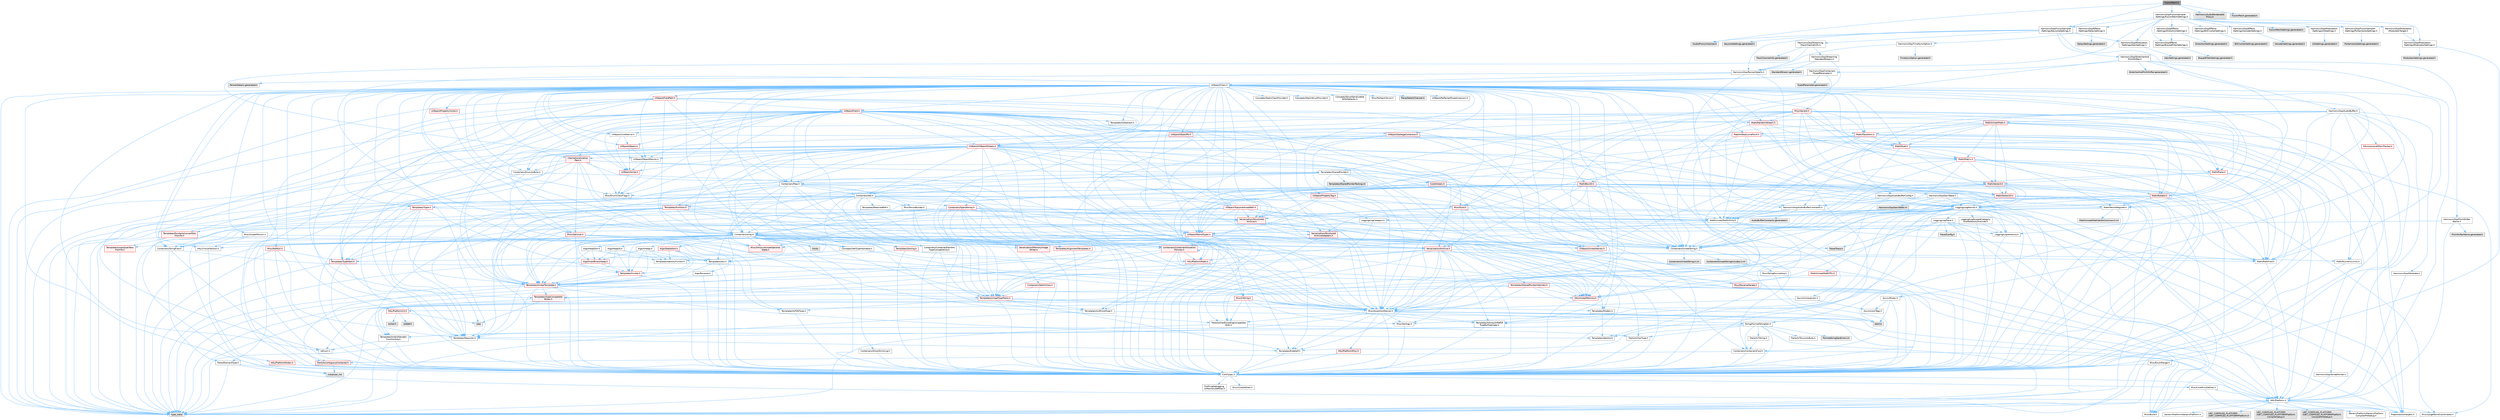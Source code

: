 digraph "FusionPatch.h"
{
 // INTERACTIVE_SVG=YES
 // LATEX_PDF_SIZE
  bgcolor="transparent";
  edge [fontname=Helvetica,fontsize=10,labelfontname=Helvetica,labelfontsize=10];
  node [fontname=Helvetica,fontsize=10,shape=box,height=0.2,width=0.4];
  Node1 [id="Node000001",label="FusionPatch.h",height=0.2,width=0.4,color="gray40", fillcolor="grey60", style="filled", fontcolor="black",tooltip=" "];
  Node1 -> Node2 [id="edge1_Node000001_Node000002",color="steelblue1",style="solid",tooltip=" "];
  Node2 [id="Node000002",label="HarmonixDsp/FusionSampler\l/Settings/FusionPatchSettings.h",height=0.2,width=0.4,color="grey40", fillcolor="white", style="filled",URL="$d8/de3/FusionPatchSettings_8h.html",tooltip=" "];
  Node2 -> Node3 [id="edge2_Node000002_Node000003",color="steelblue1",style="solid",tooltip=" "];
  Node3 [id="Node000003",label="HarmonixDsp/PannerDetails.h",height=0.2,width=0.4,color="grey40", fillcolor="white", style="filled",URL="$d3/d26/PannerDetails_8h.html",tooltip=" "];
  Node3 -> Node4 [id="edge3_Node000003_Node000004",color="steelblue1",style="solid",tooltip=" "];
  Node4 [id="Node000004",label="HarmonixDsp/AudioBufferConstants.h",height=0.2,width=0.4,color="grey40", fillcolor="white", style="filled",URL="$df/d16/AudioBufferConstants_8h.html",tooltip=" "];
  Node4 -> Node5 [id="edge4_Node000004_Node000005",color="steelblue1",style="solid",tooltip=" "];
  Node5 [id="Node000005",label="Containers/UnrealString.h",height=0.2,width=0.4,color="grey40", fillcolor="white", style="filled",URL="$d5/dba/UnrealString_8h.html",tooltip=" "];
  Node5 -> Node6 [id="edge5_Node000005_Node000006",color="steelblue1",style="solid",tooltip=" "];
  Node6 [id="Node000006",label="Containers/UnrealStringIncludes.h.inl",height=0.2,width=0.4,color="grey60", fillcolor="#E0E0E0", style="filled",tooltip=" "];
  Node5 -> Node7 [id="edge6_Node000005_Node000007",color="steelblue1",style="solid",tooltip=" "];
  Node7 [id="Node000007",label="Containers/UnrealString.h.inl",height=0.2,width=0.4,color="grey60", fillcolor="#E0E0E0", style="filled",tooltip=" "];
  Node5 -> Node8 [id="edge7_Node000005_Node000008",color="steelblue1",style="solid",tooltip=" "];
  Node8 [id="Node000008",label="Misc/StringFormatArg.h",height=0.2,width=0.4,color="grey40", fillcolor="white", style="filled",URL="$d2/d16/StringFormatArg_8h.html",tooltip=" "];
  Node8 -> Node9 [id="edge8_Node000008_Node000009",color="steelblue1",style="solid",tooltip=" "];
  Node9 [id="Node000009",label="Containers/ContainersFwd.h",height=0.2,width=0.4,color="grey40", fillcolor="white", style="filled",URL="$d4/d0a/ContainersFwd_8h.html",tooltip=" "];
  Node9 -> Node10 [id="edge9_Node000009_Node000010",color="steelblue1",style="solid",tooltip=" "];
  Node10 [id="Node000010",label="HAL/Platform.h",height=0.2,width=0.4,color="grey40", fillcolor="white", style="filled",URL="$d9/dd0/Platform_8h.html",tooltip=" "];
  Node10 -> Node11 [id="edge10_Node000010_Node000011",color="steelblue1",style="solid",tooltip=" "];
  Node11 [id="Node000011",label="Misc/Build.h",height=0.2,width=0.4,color="grey40", fillcolor="white", style="filled",URL="$d3/dbb/Build_8h.html",tooltip=" "];
  Node10 -> Node12 [id="edge11_Node000010_Node000012",color="steelblue1",style="solid",tooltip=" "];
  Node12 [id="Node000012",label="Misc/LargeWorldCoordinates.h",height=0.2,width=0.4,color="grey40", fillcolor="white", style="filled",URL="$d2/dcb/LargeWorldCoordinates_8h.html",tooltip=" "];
  Node10 -> Node13 [id="edge12_Node000010_Node000013",color="steelblue1",style="solid",tooltip=" "];
  Node13 [id="Node000013",label="type_traits",height=0.2,width=0.4,color="grey60", fillcolor="#E0E0E0", style="filled",tooltip=" "];
  Node10 -> Node14 [id="edge13_Node000010_Node000014",color="steelblue1",style="solid",tooltip=" "];
  Node14 [id="Node000014",label="PreprocessorHelpers.h",height=0.2,width=0.4,color="grey40", fillcolor="white", style="filled",URL="$db/ddb/PreprocessorHelpers_8h.html",tooltip=" "];
  Node10 -> Node15 [id="edge14_Node000010_Node000015",color="steelblue1",style="solid",tooltip=" "];
  Node15 [id="Node000015",label="UBT_COMPILED_PLATFORM\l/UBT_COMPILED_PLATFORMPlatform\lCompilerPreSetup.h",height=0.2,width=0.4,color="grey60", fillcolor="#E0E0E0", style="filled",tooltip=" "];
  Node10 -> Node16 [id="edge15_Node000010_Node000016",color="steelblue1",style="solid",tooltip=" "];
  Node16 [id="Node000016",label="GenericPlatform/GenericPlatform\lCompilerPreSetup.h",height=0.2,width=0.4,color="grey40", fillcolor="white", style="filled",URL="$d9/dc8/GenericPlatformCompilerPreSetup_8h.html",tooltip=" "];
  Node10 -> Node17 [id="edge16_Node000010_Node000017",color="steelblue1",style="solid",tooltip=" "];
  Node17 [id="Node000017",label="GenericPlatform/GenericPlatform.h",height=0.2,width=0.4,color="grey40", fillcolor="white", style="filled",URL="$d6/d84/GenericPlatform_8h.html",tooltip=" "];
  Node10 -> Node18 [id="edge17_Node000010_Node000018",color="steelblue1",style="solid",tooltip=" "];
  Node18 [id="Node000018",label="UBT_COMPILED_PLATFORM\l/UBT_COMPILED_PLATFORMPlatform.h",height=0.2,width=0.4,color="grey60", fillcolor="#E0E0E0", style="filled",tooltip=" "];
  Node10 -> Node19 [id="edge18_Node000010_Node000019",color="steelblue1",style="solid",tooltip=" "];
  Node19 [id="Node000019",label="UBT_COMPILED_PLATFORM\l/UBT_COMPILED_PLATFORMPlatform\lCompilerSetup.h",height=0.2,width=0.4,color="grey60", fillcolor="#E0E0E0", style="filled",tooltip=" "];
  Node9 -> Node20 [id="edge19_Node000009_Node000020",color="steelblue1",style="solid",tooltip=" "];
  Node20 [id="Node000020",label="CoreTypes.h",height=0.2,width=0.4,color="grey40", fillcolor="white", style="filled",URL="$dc/dec/CoreTypes_8h.html",tooltip=" "];
  Node20 -> Node10 [id="edge20_Node000020_Node000010",color="steelblue1",style="solid",tooltip=" "];
  Node20 -> Node21 [id="edge21_Node000020_Node000021",color="steelblue1",style="solid",tooltip=" "];
  Node21 [id="Node000021",label="ProfilingDebugging\l/UMemoryDefines.h",height=0.2,width=0.4,color="grey40", fillcolor="white", style="filled",URL="$d2/da2/UMemoryDefines_8h.html",tooltip=" "];
  Node20 -> Node22 [id="edge22_Node000020_Node000022",color="steelblue1",style="solid",tooltip=" "];
  Node22 [id="Node000022",label="Misc/CoreMiscDefines.h",height=0.2,width=0.4,color="grey40", fillcolor="white", style="filled",URL="$da/d38/CoreMiscDefines_8h.html",tooltip=" "];
  Node22 -> Node10 [id="edge23_Node000022_Node000010",color="steelblue1",style="solid",tooltip=" "];
  Node22 -> Node14 [id="edge24_Node000022_Node000014",color="steelblue1",style="solid",tooltip=" "];
  Node20 -> Node23 [id="edge25_Node000020_Node000023",color="steelblue1",style="solid",tooltip=" "];
  Node23 [id="Node000023",label="Misc/CoreDefines.h",height=0.2,width=0.4,color="grey40", fillcolor="white", style="filled",URL="$d3/dd2/CoreDefines_8h.html",tooltip=" "];
  Node9 -> Node24 [id="edge26_Node000009_Node000024",color="steelblue1",style="solid",tooltip=" "];
  Node24 [id="Node000024",label="Traits/IsContiguousContainer.h",height=0.2,width=0.4,color="red", fillcolor="#FFF0F0", style="filled",URL="$d5/d3c/IsContiguousContainer_8h.html",tooltip=" "];
  Node24 -> Node20 [id="edge27_Node000024_Node000020",color="steelblue1",style="solid",tooltip=" "];
  Node24 -> Node26 [id="edge28_Node000024_Node000026",color="steelblue1",style="solid",tooltip=" "];
  Node26 [id="Node000026",label="initializer_list",height=0.2,width=0.4,color="grey60", fillcolor="#E0E0E0", style="filled",tooltip=" "];
  Node4 -> Node27 [id="edge29_Node000004_Node000027",color="steelblue1",style="solid",tooltip=" "];
  Node27 [id="Node000027",label="Math/UnrealMathUtility.h",height=0.2,width=0.4,color="grey40", fillcolor="white", style="filled",URL="$db/db8/UnrealMathUtility_8h.html",tooltip=" "];
  Node27 -> Node20 [id="edge30_Node000027_Node000020",color="steelblue1",style="solid",tooltip=" "];
  Node27 -> Node28 [id="edge31_Node000027_Node000028",color="steelblue1",style="solid",tooltip=" "];
  Node28 [id="Node000028",label="Misc/AssertionMacros.h",height=0.2,width=0.4,color="grey40", fillcolor="white", style="filled",URL="$d0/dfa/AssertionMacros_8h.html",tooltip=" "];
  Node28 -> Node20 [id="edge32_Node000028_Node000020",color="steelblue1",style="solid",tooltip=" "];
  Node28 -> Node10 [id="edge33_Node000028_Node000010",color="steelblue1",style="solid",tooltip=" "];
  Node28 -> Node29 [id="edge34_Node000028_Node000029",color="steelblue1",style="solid",tooltip=" "];
  Node29 [id="Node000029",label="HAL/PlatformMisc.h",height=0.2,width=0.4,color="red", fillcolor="#FFF0F0", style="filled",URL="$d0/df5/PlatformMisc_8h.html",tooltip=" "];
  Node29 -> Node20 [id="edge35_Node000029_Node000020",color="steelblue1",style="solid",tooltip=" "];
  Node28 -> Node14 [id="edge36_Node000028_Node000014",color="steelblue1",style="solid",tooltip=" "];
  Node28 -> Node61 [id="edge37_Node000028_Node000061",color="steelblue1",style="solid",tooltip=" "];
  Node61 [id="Node000061",label="Templates/EnableIf.h",height=0.2,width=0.4,color="grey40", fillcolor="white", style="filled",URL="$d7/d60/EnableIf_8h.html",tooltip=" "];
  Node61 -> Node20 [id="edge38_Node000061_Node000020",color="steelblue1",style="solid",tooltip=" "];
  Node28 -> Node62 [id="edge39_Node000028_Node000062",color="steelblue1",style="solid",tooltip=" "];
  Node62 [id="Node000062",label="Templates/IsArrayOrRefOf\lTypeByPredicate.h",height=0.2,width=0.4,color="grey40", fillcolor="white", style="filled",URL="$d6/da1/IsArrayOrRefOfTypeByPredicate_8h.html",tooltip=" "];
  Node62 -> Node20 [id="edge40_Node000062_Node000020",color="steelblue1",style="solid",tooltip=" "];
  Node28 -> Node63 [id="edge41_Node000028_Node000063",color="steelblue1",style="solid",tooltip=" "];
  Node63 [id="Node000063",label="Templates/IsValidVariadic\lFunctionArg.h",height=0.2,width=0.4,color="grey40", fillcolor="white", style="filled",URL="$d0/dc8/IsValidVariadicFunctionArg_8h.html",tooltip=" "];
  Node63 -> Node20 [id="edge42_Node000063_Node000020",color="steelblue1",style="solid",tooltip=" "];
  Node63 -> Node64 [id="edge43_Node000063_Node000064",color="steelblue1",style="solid",tooltip=" "];
  Node64 [id="Node000064",label="IsEnum.h",height=0.2,width=0.4,color="grey40", fillcolor="white", style="filled",URL="$d4/de5/IsEnum_8h.html",tooltip=" "];
  Node63 -> Node13 [id="edge44_Node000063_Node000013",color="steelblue1",style="solid",tooltip=" "];
  Node28 -> Node65 [id="edge45_Node000028_Node000065",color="steelblue1",style="solid",tooltip=" "];
  Node65 [id="Node000065",label="Traits/IsCharEncodingCompatible\lWith.h",height=0.2,width=0.4,color="grey40", fillcolor="white", style="filled",URL="$df/dd1/IsCharEncodingCompatibleWith_8h.html",tooltip=" "];
  Node65 -> Node13 [id="edge46_Node000065_Node000013",color="steelblue1",style="solid",tooltip=" "];
  Node65 -> Node66 [id="edge47_Node000065_Node000066",color="steelblue1",style="solid",tooltip=" "];
  Node66 [id="Node000066",label="Traits/IsCharType.h",height=0.2,width=0.4,color="grey40", fillcolor="white", style="filled",URL="$db/d51/IsCharType_8h.html",tooltip=" "];
  Node66 -> Node20 [id="edge48_Node000066_Node000020",color="steelblue1",style="solid",tooltip=" "];
  Node28 -> Node67 [id="edge49_Node000028_Node000067",color="steelblue1",style="solid",tooltip=" "];
  Node67 [id="Node000067",label="Misc/VarArgs.h",height=0.2,width=0.4,color="grey40", fillcolor="white", style="filled",URL="$d5/d6f/VarArgs_8h.html",tooltip=" "];
  Node67 -> Node20 [id="edge50_Node000067_Node000020",color="steelblue1",style="solid",tooltip=" "];
  Node28 -> Node68 [id="edge51_Node000028_Node000068",color="steelblue1",style="solid",tooltip=" "];
  Node68 [id="Node000068",label="String/FormatStringSan.h",height=0.2,width=0.4,color="grey40", fillcolor="white", style="filled",URL="$d3/d8b/FormatStringSan_8h.html",tooltip=" "];
  Node68 -> Node13 [id="edge52_Node000068_Node000013",color="steelblue1",style="solid",tooltip=" "];
  Node68 -> Node20 [id="edge53_Node000068_Node000020",color="steelblue1",style="solid",tooltip=" "];
  Node68 -> Node69 [id="edge54_Node000068_Node000069",color="steelblue1",style="solid",tooltip=" "];
  Node69 [id="Node000069",label="Templates/Requires.h",height=0.2,width=0.4,color="grey40", fillcolor="white", style="filled",URL="$dc/d96/Requires_8h.html",tooltip=" "];
  Node69 -> Node61 [id="edge55_Node000069_Node000061",color="steelblue1",style="solid",tooltip=" "];
  Node69 -> Node13 [id="edge56_Node000069_Node000013",color="steelblue1",style="solid",tooltip=" "];
  Node68 -> Node70 [id="edge57_Node000068_Node000070",color="steelblue1",style="solid",tooltip=" "];
  Node70 [id="Node000070",label="Templates/Identity.h",height=0.2,width=0.4,color="grey40", fillcolor="white", style="filled",URL="$d0/dd5/Identity_8h.html",tooltip=" "];
  Node68 -> Node63 [id="edge58_Node000068_Node000063",color="steelblue1",style="solid",tooltip=" "];
  Node68 -> Node66 [id="edge59_Node000068_Node000066",color="steelblue1",style="solid",tooltip=" "];
  Node68 -> Node71 [id="edge60_Node000068_Node000071",color="steelblue1",style="solid",tooltip=" "];
  Node71 [id="Node000071",label="Traits/IsTEnumAsByte.h",height=0.2,width=0.4,color="grey40", fillcolor="white", style="filled",URL="$d1/de6/IsTEnumAsByte_8h.html",tooltip=" "];
  Node68 -> Node72 [id="edge61_Node000068_Node000072",color="steelblue1",style="solid",tooltip=" "];
  Node72 [id="Node000072",label="Traits/IsTString.h",height=0.2,width=0.4,color="grey40", fillcolor="white", style="filled",URL="$d0/df8/IsTString_8h.html",tooltip=" "];
  Node72 -> Node9 [id="edge62_Node000072_Node000009",color="steelblue1",style="solid",tooltip=" "];
  Node68 -> Node9 [id="edge63_Node000068_Node000009",color="steelblue1",style="solid",tooltip=" "];
  Node68 -> Node73 [id="edge64_Node000068_Node000073",color="steelblue1",style="solid",tooltip=" "];
  Node73 [id="Node000073",label="FormatStringSanErrors.inl",height=0.2,width=0.4,color="grey60", fillcolor="#E0E0E0", style="filled",tooltip=" "];
  Node28 -> Node74 [id="edge65_Node000028_Node000074",color="steelblue1",style="solid",tooltip=" "];
  Node74 [id="Node000074",label="atomic",height=0.2,width=0.4,color="grey60", fillcolor="#E0E0E0", style="filled",tooltip=" "];
  Node27 -> Node75 [id="edge66_Node000027_Node000075",color="steelblue1",style="solid",tooltip=" "];
  Node75 [id="Node000075",label="HAL/PlatformMath.h",height=0.2,width=0.4,color="red", fillcolor="#FFF0F0", style="filled",URL="$dc/d53/PlatformMath_8h.html",tooltip=" "];
  Node75 -> Node20 [id="edge67_Node000075_Node000020",color="steelblue1",style="solid",tooltip=" "];
  Node27 -> Node34 [id="edge68_Node000027_Node000034",color="steelblue1",style="solid",tooltip=" "];
  Node34 [id="Node000034",label="Math/MathFwd.h",height=0.2,width=0.4,color="grey40", fillcolor="white", style="filled",URL="$d2/d10/MathFwd_8h.html",tooltip=" "];
  Node34 -> Node10 [id="edge69_Node000034_Node000010",color="steelblue1",style="solid",tooltip=" "];
  Node27 -> Node70 [id="edge70_Node000027_Node000070",color="steelblue1",style="solid",tooltip=" "];
  Node27 -> Node69 [id="edge71_Node000027_Node000069",color="steelblue1",style="solid",tooltip=" "];
  Node4 -> Node94 [id="edge72_Node000004_Node000094",color="steelblue1",style="solid",tooltip=" "];
  Node94 [id="Node000094",label="AudioBufferConstants.generated.h",height=0.2,width=0.4,color="grey60", fillcolor="#E0E0E0", style="filled",tooltip=" "];
  Node3 -> Node95 [id="edge73_Node000003_Node000095",color="steelblue1",style="solid",tooltip=" "];
  Node95 [id="Node000095",label="HarmonixDsp/GainTable.h",height=0.2,width=0.4,color="grey40", fillcolor="white", style="filled",URL="$df/d8c/GainTable_8h.html",tooltip=" "];
  Node95 -> Node4 [id="edge74_Node000095_Node000004",color="steelblue1",style="solid",tooltip=" "];
  Node95 -> Node96 [id="edge75_Node000095_Node000096",color="steelblue1",style="solid",tooltip=" "];
  Node96 [id="Node000096",label="Logging/LogMacros.h",height=0.2,width=0.4,color="grey40", fillcolor="white", style="filled",URL="$d0/d16/LogMacros_8h.html",tooltip=" "];
  Node96 -> Node5 [id="edge76_Node000096_Node000005",color="steelblue1",style="solid",tooltip=" "];
  Node96 -> Node20 [id="edge77_Node000096_Node000020",color="steelblue1",style="solid",tooltip=" "];
  Node96 -> Node14 [id="edge78_Node000096_Node000014",color="steelblue1",style="solid",tooltip=" "];
  Node96 -> Node97 [id="edge79_Node000096_Node000097",color="steelblue1",style="solid",tooltip=" "];
  Node97 [id="Node000097",label="Logging/LogCategory.h",height=0.2,width=0.4,color="grey40", fillcolor="white", style="filled",URL="$d9/d36/LogCategory_8h.html",tooltip=" "];
  Node97 -> Node20 [id="edge80_Node000097_Node000020",color="steelblue1",style="solid",tooltip=" "];
  Node97 -> Node98 [id="edge81_Node000097_Node000098",color="steelblue1",style="solid",tooltip=" "];
  Node98 [id="Node000098",label="Logging/LogVerbosity.h",height=0.2,width=0.4,color="grey40", fillcolor="white", style="filled",URL="$d2/d8f/LogVerbosity_8h.html",tooltip=" "];
  Node98 -> Node20 [id="edge82_Node000098_Node000020",color="steelblue1",style="solid",tooltip=" "];
  Node97 -> Node99 [id="edge83_Node000097_Node000099",color="steelblue1",style="solid",tooltip=" "];
  Node99 [id="Node000099",label="UObject/NameTypes.h",height=0.2,width=0.4,color="red", fillcolor="#FFF0F0", style="filled",URL="$d6/d35/NameTypes_8h.html",tooltip=" "];
  Node99 -> Node20 [id="edge84_Node000099_Node000020",color="steelblue1",style="solid",tooltip=" "];
  Node99 -> Node28 [id="edge85_Node000099_Node000028",color="steelblue1",style="solid",tooltip=" "];
  Node99 -> Node100 [id="edge86_Node000099_Node000100",color="steelblue1",style="solid",tooltip=" "];
  Node100 [id="Node000100",label="HAL/UnrealMemory.h",height=0.2,width=0.4,color="red", fillcolor="#FFF0F0", style="filled",URL="$d9/d96/UnrealMemory_8h.html",tooltip=" "];
  Node100 -> Node20 [id="edge87_Node000100_Node000020",color="steelblue1",style="solid",tooltip=" "];
  Node99 -> Node81 [id="edge88_Node000099_Node000081",color="steelblue1",style="solid",tooltip=" "];
  Node81 [id="Node000081",label="Templates/UnrealTypeTraits.h",height=0.2,width=0.4,color="red", fillcolor="#FFF0F0", style="filled",URL="$d2/d2d/UnrealTypeTraits_8h.html",tooltip=" "];
  Node81 -> Node20 [id="edge89_Node000081_Node000020",color="steelblue1",style="solid",tooltip=" "];
  Node81 -> Node28 [id="edge90_Node000081_Node000028",color="steelblue1",style="solid",tooltip=" "];
  Node81 -> Node61 [id="edge91_Node000081_Node000061",color="steelblue1",style="solid",tooltip=" "];
  Node81 -> Node64 [id="edge92_Node000081_Node000064",color="steelblue1",style="solid",tooltip=" "];
  Node81 -> Node84 [id="edge93_Node000081_Node000084",color="steelblue1",style="solid",tooltip=" "];
  Node84 [id="Node000084",label="Templates/Models.h",height=0.2,width=0.4,color="grey40", fillcolor="white", style="filled",URL="$d3/d0c/Models_8h.html",tooltip=" "];
  Node84 -> Node70 [id="edge94_Node000084_Node000070",color="steelblue1",style="solid",tooltip=" "];
  Node81 -> Node85 [id="edge95_Node000081_Node000085",color="steelblue1",style="solid",tooltip=" "];
  Node85 [id="Node000085",label="Templates/IsPODType.h",height=0.2,width=0.4,color="grey40", fillcolor="white", style="filled",URL="$d7/db1/IsPODType_8h.html",tooltip=" "];
  Node85 -> Node20 [id="edge96_Node000085_Node000020",color="steelblue1",style="solid",tooltip=" "];
  Node81 -> Node86 [id="edge97_Node000081_Node000086",color="steelblue1",style="solid",tooltip=" "];
  Node86 [id="Node000086",label="Templates/IsUECoreType.h",height=0.2,width=0.4,color="grey40", fillcolor="white", style="filled",URL="$d1/db8/IsUECoreType_8h.html",tooltip=" "];
  Node86 -> Node20 [id="edge98_Node000086_Node000020",color="steelblue1",style="solid",tooltip=" "];
  Node86 -> Node13 [id="edge99_Node000086_Node000013",color="steelblue1",style="solid",tooltip=" "];
  Node99 -> Node116 [id="edge100_Node000099_Node000116",color="steelblue1",style="solid",tooltip=" "];
  Node116 [id="Node000116",label="Templates/UnrealTemplate.h",height=0.2,width=0.4,color="red", fillcolor="#FFF0F0", style="filled",URL="$d4/d24/UnrealTemplate_8h.html",tooltip=" "];
  Node116 -> Node20 [id="edge101_Node000116_Node000020",color="steelblue1",style="solid",tooltip=" "];
  Node116 -> Node100 [id="edge102_Node000116_Node000100",color="steelblue1",style="solid",tooltip=" "];
  Node116 -> Node81 [id="edge103_Node000116_Node000081",color="steelblue1",style="solid",tooltip=" "];
  Node116 -> Node69 [id="edge104_Node000116_Node000069",color="steelblue1",style="solid",tooltip=" "];
  Node116 -> Node91 [id="edge105_Node000116_Node000091",color="steelblue1",style="solid",tooltip=" "];
  Node91 [id="Node000091",label="Templates/TypeCompatible\lBytes.h",height=0.2,width=0.4,color="red", fillcolor="#FFF0F0", style="filled",URL="$df/d0a/TypeCompatibleBytes_8h.html",tooltip=" "];
  Node91 -> Node20 [id="edge106_Node000091_Node000020",color="steelblue1",style="solid",tooltip=" "];
  Node91 -> Node38 [id="edge107_Node000091_Node000038",color="steelblue1",style="solid",tooltip=" "];
  Node38 [id="Node000038",label="new",height=0.2,width=0.4,color="grey60", fillcolor="#E0E0E0", style="filled",tooltip=" "];
  Node91 -> Node13 [id="edge108_Node000091_Node000013",color="steelblue1",style="solid",tooltip=" "];
  Node116 -> Node70 [id="edge109_Node000116_Node000070",color="steelblue1",style="solid",tooltip=" "];
  Node116 -> Node24 [id="edge110_Node000116_Node000024",color="steelblue1",style="solid",tooltip=" "];
  Node116 -> Node13 [id="edge111_Node000116_Node000013",color="steelblue1",style="solid",tooltip=" "];
  Node99 -> Node5 [id="edge112_Node000099_Node000005",color="steelblue1",style="solid",tooltip=" "];
  Node99 -> Node120 [id="edge113_Node000099_Node000120",color="steelblue1",style="solid",tooltip=" "];
  Node120 [id="Node000120",label="HAL/CriticalSection.h",height=0.2,width=0.4,color="grey40", fillcolor="white", style="filled",URL="$d6/d90/CriticalSection_8h.html",tooltip=" "];
  Node120 -> Node121 [id="edge114_Node000120_Node000121",color="steelblue1",style="solid",tooltip=" "];
  Node121 [id="Node000121",label="HAL/PlatformMutex.h",height=0.2,width=0.4,color="red", fillcolor="#FFF0F0", style="filled",URL="$d9/d0b/PlatformMutex_8h.html",tooltip=" "];
  Node121 -> Node20 [id="edge115_Node000121_Node000020",color="steelblue1",style="solid",tooltip=" "];
  Node99 -> Node31 [id="edge116_Node000099_Node000031",color="steelblue1",style="solid",tooltip=" "];
  Node31 [id="Node000031",label="Containers/StringFwd.h",height=0.2,width=0.4,color="grey40", fillcolor="white", style="filled",URL="$df/d37/StringFwd_8h.html",tooltip=" "];
  Node31 -> Node20 [id="edge117_Node000031_Node000020",color="steelblue1",style="solid",tooltip=" "];
  Node31 -> Node32 [id="edge118_Node000031_Node000032",color="steelblue1",style="solid",tooltip=" "];
  Node32 [id="Node000032",label="Traits/ElementType.h",height=0.2,width=0.4,color="grey40", fillcolor="white", style="filled",URL="$d5/d4f/ElementType_8h.html",tooltip=" "];
  Node32 -> Node10 [id="edge119_Node000032_Node000010",color="steelblue1",style="solid",tooltip=" "];
  Node32 -> Node26 [id="edge120_Node000032_Node000026",color="steelblue1",style="solid",tooltip=" "];
  Node32 -> Node13 [id="edge121_Node000032_Node000013",color="steelblue1",style="solid",tooltip=" "];
  Node31 -> Node24 [id="edge122_Node000031_Node000024",color="steelblue1",style="solid",tooltip=" "];
  Node99 -> Node179 [id="edge123_Node000099_Node000179",color="steelblue1",style="solid",tooltip=" "];
  Node179 [id="Node000179",label="UObject/UnrealNames.h",height=0.2,width=0.4,color="red", fillcolor="#FFF0F0", style="filled",URL="$d8/db1/UnrealNames_8h.html",tooltip=" "];
  Node179 -> Node20 [id="edge124_Node000179_Node000020",color="steelblue1",style="solid",tooltip=" "];
  Node99 -> Node129 [id="edge125_Node000099_Node000129",color="steelblue1",style="solid",tooltip=" "];
  Node129 [id="Node000129",label="Misc/IntrusiveUnsetOptional\lState.h",height=0.2,width=0.4,color="red", fillcolor="#FFF0F0", style="filled",URL="$d2/d0a/IntrusiveUnsetOptionalState_8h.html",tooltip=" "];
  Node99 -> Node60 [id="edge126_Node000099_Node000060",color="steelblue1",style="solid",tooltip=" "];
  Node60 [id="Node000060",label="Trace/Trace.h",height=0.2,width=0.4,color="grey60", fillcolor="#E0E0E0", style="filled",tooltip=" "];
  Node96 -> Node187 [id="edge127_Node000096_Node000187",color="steelblue1",style="solid",tooltip=" "];
  Node187 [id="Node000187",label="Logging/LogScopedCategory\lAndVerbosityOverride.h",height=0.2,width=0.4,color="grey40", fillcolor="white", style="filled",URL="$de/dba/LogScopedCategoryAndVerbosityOverride_8h.html",tooltip=" "];
  Node187 -> Node20 [id="edge128_Node000187_Node000020",color="steelblue1",style="solid",tooltip=" "];
  Node187 -> Node98 [id="edge129_Node000187_Node000098",color="steelblue1",style="solid",tooltip=" "];
  Node187 -> Node99 [id="edge130_Node000187_Node000099",color="steelblue1",style="solid",tooltip=" "];
  Node96 -> Node188 [id="edge131_Node000096_Node000188",color="steelblue1",style="solid",tooltip=" "];
  Node188 [id="Node000188",label="Logging/LogTrace.h",height=0.2,width=0.4,color="grey40", fillcolor="white", style="filled",URL="$d5/d91/LogTrace_8h.html",tooltip=" "];
  Node188 -> Node20 [id="edge132_Node000188_Node000020",color="steelblue1",style="solid",tooltip=" "];
  Node188 -> Node128 [id="edge133_Node000188_Node000128",color="steelblue1",style="solid",tooltip=" "];
  Node128 [id="Node000128",label="Containers/Array.h",height=0.2,width=0.4,color="grey40", fillcolor="white", style="filled",URL="$df/dd0/Array_8h.html",tooltip=" "];
  Node128 -> Node20 [id="edge134_Node000128_Node000020",color="steelblue1",style="solid",tooltip=" "];
  Node128 -> Node28 [id="edge135_Node000128_Node000028",color="steelblue1",style="solid",tooltip=" "];
  Node128 -> Node129 [id="edge136_Node000128_Node000129",color="steelblue1",style="solid",tooltip=" "];
  Node128 -> Node131 [id="edge137_Node000128_Node000131",color="steelblue1",style="solid",tooltip=" "];
  Node131 [id="Node000131",label="Misc/ReverseIterate.h",height=0.2,width=0.4,color="red", fillcolor="#FFF0F0", style="filled",URL="$db/de3/ReverseIterate_8h.html",tooltip=" "];
  Node131 -> Node10 [id="edge138_Node000131_Node000010",color="steelblue1",style="solid",tooltip=" "];
  Node128 -> Node100 [id="edge139_Node000128_Node000100",color="steelblue1",style="solid",tooltip=" "];
  Node128 -> Node81 [id="edge140_Node000128_Node000081",color="steelblue1",style="solid",tooltip=" "];
  Node128 -> Node116 [id="edge141_Node000128_Node000116",color="steelblue1",style="solid",tooltip=" "];
  Node128 -> Node133 [id="edge142_Node000128_Node000133",color="steelblue1",style="solid",tooltip=" "];
  Node133 [id="Node000133",label="Containers/AllowShrinking.h",height=0.2,width=0.4,color="grey40", fillcolor="white", style="filled",URL="$d7/d1a/AllowShrinking_8h.html",tooltip=" "];
  Node133 -> Node20 [id="edge143_Node000133_Node000020",color="steelblue1",style="solid",tooltip=" "];
  Node128 -> Node124 [id="edge144_Node000128_Node000124",color="steelblue1",style="solid",tooltip=" "];
  Node124 [id="Node000124",label="Containers/ContainerAllocation\lPolicies.h",height=0.2,width=0.4,color="red", fillcolor="#FFF0F0", style="filled",URL="$d7/dff/ContainerAllocationPolicies_8h.html",tooltip=" "];
  Node124 -> Node20 [id="edge145_Node000124_Node000020",color="steelblue1",style="solid",tooltip=" "];
  Node124 -> Node124 [id="edge146_Node000124_Node000124",color="steelblue1",style="solid",tooltip=" "];
  Node124 -> Node75 [id="edge147_Node000124_Node000075",color="steelblue1",style="solid",tooltip=" "];
  Node124 -> Node100 [id="edge148_Node000124_Node000100",color="steelblue1",style="solid",tooltip=" "];
  Node124 -> Node47 [id="edge149_Node000124_Node000047",color="steelblue1",style="solid",tooltip=" "];
  Node47 [id="Node000047",label="Math/NumericLimits.h",height=0.2,width=0.4,color="grey40", fillcolor="white", style="filled",URL="$df/d1b/NumericLimits_8h.html",tooltip=" "];
  Node47 -> Node20 [id="edge150_Node000047_Node000020",color="steelblue1",style="solid",tooltip=" "];
  Node124 -> Node28 [id="edge151_Node000124_Node000028",color="steelblue1",style="solid",tooltip=" "];
  Node124 -> Node91 [id="edge152_Node000124_Node000091",color="steelblue1",style="solid",tooltip=" "];
  Node124 -> Node13 [id="edge153_Node000124_Node000013",color="steelblue1",style="solid",tooltip=" "];
  Node128 -> Node134 [id="edge154_Node000128_Node000134",color="steelblue1",style="solid",tooltip=" "];
  Node134 [id="Node000134",label="Containers/ContainerElement\lTypeCompatibility.h",height=0.2,width=0.4,color="grey40", fillcolor="white", style="filled",URL="$df/ddf/ContainerElementTypeCompatibility_8h.html",tooltip=" "];
  Node134 -> Node20 [id="edge155_Node000134_Node000020",color="steelblue1",style="solid",tooltip=" "];
  Node134 -> Node81 [id="edge156_Node000134_Node000081",color="steelblue1",style="solid",tooltip=" "];
  Node128 -> Node135 [id="edge157_Node000128_Node000135",color="steelblue1",style="solid",tooltip=" "];
  Node135 [id="Node000135",label="Serialization/Archive.h",height=0.2,width=0.4,color="red", fillcolor="#FFF0F0", style="filled",URL="$d7/d3b/Archive_8h.html",tooltip=" "];
  Node135 -> Node20 [id="edge158_Node000135_Node000020",color="steelblue1",style="solid",tooltip=" "];
  Node135 -> Node34 [id="edge159_Node000135_Node000034",color="steelblue1",style="solid",tooltip=" "];
  Node135 -> Node28 [id="edge160_Node000135_Node000028",color="steelblue1",style="solid",tooltip=" "];
  Node135 -> Node11 [id="edge161_Node000135_Node000011",color="steelblue1",style="solid",tooltip=" "];
  Node135 -> Node67 [id="edge162_Node000135_Node000067",color="steelblue1",style="solid",tooltip=" "];
  Node135 -> Node61 [id="edge163_Node000135_Node000061",color="steelblue1",style="solid",tooltip=" "];
  Node135 -> Node62 [id="edge164_Node000135_Node000062",color="steelblue1",style="solid",tooltip=" "];
  Node135 -> Node63 [id="edge165_Node000135_Node000063",color="steelblue1",style="solid",tooltip=" "];
  Node135 -> Node116 [id="edge166_Node000135_Node000116",color="steelblue1",style="solid",tooltip=" "];
  Node135 -> Node65 [id="edge167_Node000135_Node000065",color="steelblue1",style="solid",tooltip=" "];
  Node128 -> Node145 [id="edge168_Node000128_Node000145",color="steelblue1",style="solid",tooltip=" "];
  Node145 [id="Node000145",label="Serialization/MemoryImage\lWriter.h",height=0.2,width=0.4,color="red", fillcolor="#FFF0F0", style="filled",URL="$d0/d08/MemoryImageWriter_8h.html",tooltip=" "];
  Node145 -> Node20 [id="edge169_Node000145_Node000020",color="steelblue1",style="solid",tooltip=" "];
  Node128 -> Node159 [id="edge170_Node000128_Node000159",color="steelblue1",style="solid",tooltip=" "];
  Node159 [id="Node000159",label="Algo/Heapify.h",height=0.2,width=0.4,color="grey40", fillcolor="white", style="filled",URL="$d0/d2a/Heapify_8h.html",tooltip=" "];
  Node159 -> Node160 [id="edge171_Node000159_Node000160",color="steelblue1",style="solid",tooltip=" "];
  Node160 [id="Node000160",label="Algo/Impl/BinaryHeap.h",height=0.2,width=0.4,color="red", fillcolor="#FFF0F0", style="filled",URL="$d7/da3/Algo_2Impl_2BinaryHeap_8h.html",tooltip=" "];
  Node160 -> Node161 [id="edge172_Node000160_Node000161",color="steelblue1",style="solid",tooltip=" "];
  Node161 [id="Node000161",label="Templates/Invoke.h",height=0.2,width=0.4,color="red", fillcolor="#FFF0F0", style="filled",URL="$d7/deb/Invoke_8h.html",tooltip=" "];
  Node161 -> Node20 [id="edge173_Node000161_Node000020",color="steelblue1",style="solid",tooltip=" "];
  Node161 -> Node116 [id="edge174_Node000161_Node000116",color="steelblue1",style="solid",tooltip=" "];
  Node161 -> Node13 [id="edge175_Node000161_Node000013",color="steelblue1",style="solid",tooltip=" "];
  Node160 -> Node13 [id="edge176_Node000160_Node000013",color="steelblue1",style="solid",tooltip=" "];
  Node159 -> Node165 [id="edge177_Node000159_Node000165",color="steelblue1",style="solid",tooltip=" "];
  Node165 [id="Node000165",label="Templates/IdentityFunctor.h",height=0.2,width=0.4,color="grey40", fillcolor="white", style="filled",URL="$d7/d2e/IdentityFunctor_8h.html",tooltip=" "];
  Node165 -> Node10 [id="edge178_Node000165_Node000010",color="steelblue1",style="solid",tooltip=" "];
  Node159 -> Node161 [id="edge179_Node000159_Node000161",color="steelblue1",style="solid",tooltip=" "];
  Node159 -> Node166 [id="edge180_Node000159_Node000166",color="steelblue1",style="solid",tooltip=" "];
  Node166 [id="Node000166",label="Templates/Less.h",height=0.2,width=0.4,color="grey40", fillcolor="white", style="filled",URL="$de/dc8/Less_8h.html",tooltip=" "];
  Node166 -> Node20 [id="edge181_Node000166_Node000020",color="steelblue1",style="solid",tooltip=" "];
  Node166 -> Node116 [id="edge182_Node000166_Node000116",color="steelblue1",style="solid",tooltip=" "];
  Node159 -> Node116 [id="edge183_Node000159_Node000116",color="steelblue1",style="solid",tooltip=" "];
  Node128 -> Node167 [id="edge184_Node000128_Node000167",color="steelblue1",style="solid",tooltip=" "];
  Node167 [id="Node000167",label="Algo/HeapSort.h",height=0.2,width=0.4,color="grey40", fillcolor="white", style="filled",URL="$d3/d92/HeapSort_8h.html",tooltip=" "];
  Node167 -> Node160 [id="edge185_Node000167_Node000160",color="steelblue1",style="solid",tooltip=" "];
  Node167 -> Node165 [id="edge186_Node000167_Node000165",color="steelblue1",style="solid",tooltip=" "];
  Node167 -> Node166 [id="edge187_Node000167_Node000166",color="steelblue1",style="solid",tooltip=" "];
  Node167 -> Node116 [id="edge188_Node000167_Node000116",color="steelblue1",style="solid",tooltip=" "];
  Node128 -> Node168 [id="edge189_Node000128_Node000168",color="steelblue1",style="solid",tooltip=" "];
  Node168 [id="Node000168",label="Algo/IsHeap.h",height=0.2,width=0.4,color="grey40", fillcolor="white", style="filled",URL="$de/d32/IsHeap_8h.html",tooltip=" "];
  Node168 -> Node160 [id="edge190_Node000168_Node000160",color="steelblue1",style="solid",tooltip=" "];
  Node168 -> Node165 [id="edge191_Node000168_Node000165",color="steelblue1",style="solid",tooltip=" "];
  Node168 -> Node161 [id="edge192_Node000168_Node000161",color="steelblue1",style="solid",tooltip=" "];
  Node168 -> Node166 [id="edge193_Node000168_Node000166",color="steelblue1",style="solid",tooltip=" "];
  Node168 -> Node116 [id="edge194_Node000168_Node000116",color="steelblue1",style="solid",tooltip=" "];
  Node128 -> Node160 [id="edge195_Node000128_Node000160",color="steelblue1",style="solid",tooltip=" "];
  Node128 -> Node169 [id="edge196_Node000128_Node000169",color="steelblue1",style="solid",tooltip=" "];
  Node169 [id="Node000169",label="Algo/StableSort.h",height=0.2,width=0.4,color="red", fillcolor="#FFF0F0", style="filled",URL="$d7/d3c/StableSort_8h.html",tooltip=" "];
  Node169 -> Node165 [id="edge197_Node000169_Node000165",color="steelblue1",style="solid",tooltip=" "];
  Node169 -> Node161 [id="edge198_Node000169_Node000161",color="steelblue1",style="solid",tooltip=" "];
  Node169 -> Node166 [id="edge199_Node000169_Node000166",color="steelblue1",style="solid",tooltip=" "];
  Node169 -> Node116 [id="edge200_Node000169_Node000116",color="steelblue1",style="solid",tooltip=" "];
  Node128 -> Node172 [id="edge201_Node000128_Node000172",color="steelblue1",style="solid",tooltip=" "];
  Node172 [id="Node000172",label="Concepts/GetTypeHashable.h",height=0.2,width=0.4,color="grey40", fillcolor="white", style="filled",URL="$d3/da2/GetTypeHashable_8h.html",tooltip=" "];
  Node172 -> Node20 [id="edge202_Node000172_Node000020",color="steelblue1",style="solid",tooltip=" "];
  Node172 -> Node150 [id="edge203_Node000172_Node000150",color="steelblue1",style="solid",tooltip=" "];
  Node150 [id="Node000150",label="Templates/TypeHash.h",height=0.2,width=0.4,color="red", fillcolor="#FFF0F0", style="filled",URL="$d1/d62/TypeHash_8h.html",tooltip=" "];
  Node150 -> Node20 [id="edge204_Node000150_Node000020",color="steelblue1",style="solid",tooltip=" "];
  Node150 -> Node69 [id="edge205_Node000150_Node000069",color="steelblue1",style="solid",tooltip=" "];
  Node150 -> Node13 [id="edge206_Node000150_Node000013",color="steelblue1",style="solid",tooltip=" "];
  Node128 -> Node165 [id="edge207_Node000128_Node000165",color="steelblue1",style="solid",tooltip=" "];
  Node128 -> Node161 [id="edge208_Node000128_Node000161",color="steelblue1",style="solid",tooltip=" "];
  Node128 -> Node166 [id="edge209_Node000128_Node000166",color="steelblue1",style="solid",tooltip=" "];
  Node128 -> Node173 [id="edge210_Node000128_Node000173",color="steelblue1",style="solid",tooltip=" "];
  Node173 [id="Node000173",label="Templates/LosesQualifiers\lFromTo.h",height=0.2,width=0.4,color="red", fillcolor="#FFF0F0", style="filled",URL="$d2/db3/LosesQualifiersFromTo_8h.html",tooltip=" "];
  Node173 -> Node13 [id="edge211_Node000173_Node000013",color="steelblue1",style="solid",tooltip=" "];
  Node128 -> Node69 [id="edge212_Node000128_Node000069",color="steelblue1",style="solid",tooltip=" "];
  Node128 -> Node174 [id="edge213_Node000128_Node000174",color="steelblue1",style="solid",tooltip=" "];
  Node174 [id="Node000174",label="Templates/Sorting.h",height=0.2,width=0.4,color="red", fillcolor="#FFF0F0", style="filled",URL="$d3/d9e/Sorting_8h.html",tooltip=" "];
  Node174 -> Node20 [id="edge214_Node000174_Node000020",color="steelblue1",style="solid",tooltip=" "];
  Node174 -> Node75 [id="edge215_Node000174_Node000075",color="steelblue1",style="solid",tooltip=" "];
  Node174 -> Node166 [id="edge216_Node000174_Node000166",color="steelblue1",style="solid",tooltip=" "];
  Node128 -> Node177 [id="edge217_Node000128_Node000177",color="steelblue1",style="solid",tooltip=" "];
  Node177 [id="Node000177",label="Templates/AlignmentTemplates.h",height=0.2,width=0.4,color="red", fillcolor="#FFF0F0", style="filled",URL="$dd/d32/AlignmentTemplates_8h.html",tooltip=" "];
  Node177 -> Node20 [id="edge218_Node000177_Node000020",color="steelblue1",style="solid",tooltip=" "];
  Node128 -> Node32 [id="edge219_Node000128_Node000032",color="steelblue1",style="solid",tooltip=" "];
  Node128 -> Node92 [id="edge220_Node000128_Node000092",color="steelblue1",style="solid",tooltip=" "];
  Node92 [id="Node000092",label="limits",height=0.2,width=0.4,color="grey60", fillcolor="#E0E0E0", style="filled",tooltip=" "];
  Node128 -> Node13 [id="edge221_Node000128_Node000013",color="steelblue1",style="solid",tooltip=" "];
  Node188 -> Node14 [id="edge222_Node000188_Node000014",color="steelblue1",style="solid",tooltip=" "];
  Node188 -> Node98 [id="edge223_Node000188_Node000098",color="steelblue1",style="solid",tooltip=" "];
  Node188 -> Node11 [id="edge224_Node000188_Node000011",color="steelblue1",style="solid",tooltip=" "];
  Node188 -> Node62 [id="edge225_Node000188_Node000062",color="steelblue1",style="solid",tooltip=" "];
  Node188 -> Node57 [id="edge226_Node000188_Node000057",color="steelblue1",style="solid",tooltip=" "];
  Node57 [id="Node000057",label="Trace/Config.h",height=0.2,width=0.4,color="grey60", fillcolor="#E0E0E0", style="filled",tooltip=" "];
  Node188 -> Node60 [id="edge227_Node000188_Node000060",color="steelblue1",style="solid",tooltip=" "];
  Node188 -> Node65 [id="edge228_Node000188_Node000065",color="steelblue1",style="solid",tooltip=" "];
  Node96 -> Node98 [id="edge229_Node000096_Node000098",color="steelblue1",style="solid",tooltip=" "];
  Node96 -> Node28 [id="edge230_Node000096_Node000028",color="steelblue1",style="solid",tooltip=" "];
  Node96 -> Node11 [id="edge231_Node000096_Node000011",color="steelblue1",style="solid",tooltip=" "];
  Node96 -> Node67 [id="edge232_Node000096_Node000067",color="steelblue1",style="solid",tooltip=" "];
  Node96 -> Node68 [id="edge233_Node000096_Node000068",color="steelblue1",style="solid",tooltip=" "];
  Node96 -> Node61 [id="edge234_Node000096_Node000061",color="steelblue1",style="solid",tooltip=" "];
  Node96 -> Node62 [id="edge235_Node000096_Node000062",color="steelblue1",style="solid",tooltip=" "];
  Node96 -> Node63 [id="edge236_Node000096_Node000063",color="steelblue1",style="solid",tooltip=" "];
  Node96 -> Node65 [id="edge237_Node000096_Node000065",color="steelblue1",style="solid",tooltip=" "];
  Node96 -> Node13 [id="edge238_Node000096_Node000013",color="steelblue1",style="solid",tooltip=" "];
  Node95 -> Node189 [id="edge239_Node000095_Node000189",color="steelblue1",style="solid",tooltip=" "];
  Node189 [id="Node000189",label="Math/VectorRegister.h",height=0.2,width=0.4,color="grey40", fillcolor="white", style="filled",URL="$da/d8b/VectorRegister_8h.html",tooltip=" "];
  Node189 -> Node20 [id="edge240_Node000189_Node000020",color="steelblue1",style="solid",tooltip=" "];
  Node189 -> Node27 [id="edge241_Node000189_Node000027",color="steelblue1",style="solid",tooltip=" "];
  Node189 -> Node190 [id="edge242_Node000189_Node000190",color="steelblue1",style="solid",tooltip=" "];
  Node190 [id="Node000190",label="Math/UnrealMathFPU.h",height=0.2,width=0.4,color="red", fillcolor="#FFF0F0", style="filled",URL="$dd/d4d/UnrealMathFPU_8h.html",tooltip=" "];
  Node190 -> Node100 [id="edge243_Node000190_Node000100",color="steelblue1",style="solid",tooltip=" "];
  Node189 -> Node193 [id="edge244_Node000189_Node000193",color="steelblue1",style="solid",tooltip=" "];
  Node193 [id="Node000193",label="Math/UnrealMathVectorCommon.h.inl",height=0.2,width=0.4,color="grey60", fillcolor="#E0E0E0", style="filled",tooltip=" "];
  Node95 -> Node10 [id="edge245_Node000095_Node000010",color="steelblue1",style="solid",tooltip=" "];
  Node95 -> Node194 [id="edge246_Node000095_Node000194",color="steelblue1",style="solid",tooltip=" "];
  Node194 [id="Node000194",label="HarmonixDsp/GainTable.inl",height=0.2,width=0.4,color="grey60", fillcolor="#E0E0E0", style="filled",tooltip=" "];
  Node3 -> Node195 [id="edge247_Node000003_Node000195",color="steelblue1",style="solid",tooltip=" "];
  Node195 [id="Node000195",label="UObject/Class.h",height=0.2,width=0.4,color="grey40", fillcolor="white", style="filled",URL="$d4/d05/Class_8h.html",tooltip=" "];
  Node195 -> Node172 [id="edge248_Node000195_Node000172",color="steelblue1",style="solid",tooltip=" "];
  Node195 -> Node147 [id="edge249_Node000195_Node000147",color="steelblue1",style="solid",tooltip=" "];
  Node147 [id="Node000147",label="Concepts/StaticClassProvider.h",height=0.2,width=0.4,color="grey40", fillcolor="white", style="filled",URL="$dd/d83/StaticClassProvider_8h.html",tooltip=" "];
  Node195 -> Node148 [id="edge250_Node000195_Node000148",color="steelblue1",style="solid",tooltip=" "];
  Node148 [id="Node000148",label="Concepts/StaticStructProvider.h",height=0.2,width=0.4,color="grey40", fillcolor="white", style="filled",URL="$d5/d77/StaticStructProvider_8h.html",tooltip=" "];
  Node195 -> Node196 [id="edge251_Node000195_Node000196",color="steelblue1",style="solid",tooltip=" "];
  Node196 [id="Node000196",label="Concepts/StructSerializable\lWithDefaults.h",height=0.2,width=0.4,color="grey40", fillcolor="white", style="filled",URL="$d5/ddc/StructSerializableWithDefaults_8h.html",tooltip=" "];
  Node195 -> Node128 [id="edge252_Node000195_Node000128",color="steelblue1",style="solid",tooltip=" "];
  Node195 -> Node149 [id="edge253_Node000195_Node000149",color="steelblue1",style="solid",tooltip=" "];
  Node149 [id="Node000149",label="Containers/EnumAsByte.h",height=0.2,width=0.4,color="grey40", fillcolor="white", style="filled",URL="$d6/d9a/EnumAsByte_8h.html",tooltip=" "];
  Node149 -> Node20 [id="edge254_Node000149_Node000020",color="steelblue1",style="solid",tooltip=" "];
  Node149 -> Node85 [id="edge255_Node000149_Node000085",color="steelblue1",style="solid",tooltip=" "];
  Node149 -> Node150 [id="edge256_Node000149_Node000150",color="steelblue1",style="solid",tooltip=" "];
  Node195 -> Node197 [id="edge257_Node000195_Node000197",color="steelblue1",style="solid",tooltip=" "];
  Node197 [id="Node000197",label="Containers/Map.h",height=0.2,width=0.4,color="grey40", fillcolor="white", style="filled",URL="$df/d79/Map_8h.html",tooltip=" "];
  Node197 -> Node20 [id="edge258_Node000197_Node000020",color="steelblue1",style="solid",tooltip=" "];
  Node197 -> Node198 [id="edge259_Node000197_Node000198",color="steelblue1",style="solid",tooltip=" "];
  Node198 [id="Node000198",label="Algo/Reverse.h",height=0.2,width=0.4,color="grey40", fillcolor="white", style="filled",URL="$d5/d93/Reverse_8h.html",tooltip=" "];
  Node198 -> Node20 [id="edge260_Node000198_Node000020",color="steelblue1",style="solid",tooltip=" "];
  Node198 -> Node116 [id="edge261_Node000198_Node000116",color="steelblue1",style="solid",tooltip=" "];
  Node197 -> Node134 [id="edge262_Node000197_Node000134",color="steelblue1",style="solid",tooltip=" "];
  Node197 -> Node199 [id="edge263_Node000197_Node000199",color="steelblue1",style="solid",tooltip=" "];
  Node199 [id="Node000199",label="Containers/Set.h",height=0.2,width=0.4,color="grey40", fillcolor="white", style="filled",URL="$d4/d45/Set_8h.html",tooltip=" "];
  Node199 -> Node124 [id="edge264_Node000199_Node000124",color="steelblue1",style="solid",tooltip=" "];
  Node199 -> Node134 [id="edge265_Node000199_Node000134",color="steelblue1",style="solid",tooltip=" "];
  Node199 -> Node200 [id="edge266_Node000199_Node000200",color="steelblue1",style="solid",tooltip=" "];
  Node200 [id="Node000200",label="Containers/SetUtilities.h",height=0.2,width=0.4,color="red", fillcolor="#FFF0F0", style="filled",URL="$dc/de5/SetUtilities_8h.html",tooltip=" "];
  Node200 -> Node20 [id="edge267_Node000200_Node000020",color="steelblue1",style="solid",tooltip=" "];
  Node200 -> Node81 [id="edge268_Node000200_Node000081",color="steelblue1",style="solid",tooltip=" "];
  Node199 -> Node201 [id="edge269_Node000199_Node000201",color="steelblue1",style="solid",tooltip=" "];
  Node201 [id="Node000201",label="Containers/SparseArray.h",height=0.2,width=0.4,color="red", fillcolor="#FFF0F0", style="filled",URL="$d5/dbf/SparseArray_8h.html",tooltip=" "];
  Node201 -> Node20 [id="edge270_Node000201_Node000020",color="steelblue1",style="solid",tooltip=" "];
  Node201 -> Node28 [id="edge271_Node000201_Node000028",color="steelblue1",style="solid",tooltip=" "];
  Node201 -> Node100 [id="edge272_Node000201_Node000100",color="steelblue1",style="solid",tooltip=" "];
  Node201 -> Node81 [id="edge273_Node000201_Node000081",color="steelblue1",style="solid",tooltip=" "];
  Node201 -> Node116 [id="edge274_Node000201_Node000116",color="steelblue1",style="solid",tooltip=" "];
  Node201 -> Node124 [id="edge275_Node000201_Node000124",color="steelblue1",style="solid",tooltip=" "];
  Node201 -> Node166 [id="edge276_Node000201_Node000166",color="steelblue1",style="solid",tooltip=" "];
  Node201 -> Node128 [id="edge277_Node000201_Node000128",color="steelblue1",style="solid",tooltip=" "];
  Node201 -> Node27 [id="edge278_Node000201_Node000027",color="steelblue1",style="solid",tooltip=" "];
  Node201 -> Node204 [id="edge279_Node000201_Node000204",color="steelblue1",style="solid",tooltip=" "];
  Node204 [id="Node000204",label="Serialization/Structured\lArchive.h",height=0.2,width=0.4,color="red", fillcolor="#FFF0F0", style="filled",URL="$d9/d1e/StructuredArchive_8h.html",tooltip=" "];
  Node204 -> Node128 [id="edge280_Node000204_Node000128",color="steelblue1",style="solid",tooltip=" "];
  Node204 -> Node124 [id="edge281_Node000204_Node000124",color="steelblue1",style="solid",tooltip=" "];
  Node204 -> Node20 [id="edge282_Node000204_Node000020",color="steelblue1",style="solid",tooltip=" "];
  Node204 -> Node11 [id="edge283_Node000204_Node000011",color="steelblue1",style="solid",tooltip=" "];
  Node204 -> Node135 [id="edge284_Node000204_Node000135",color="steelblue1",style="solid",tooltip=" "];
  Node204 -> Node208 [id="edge285_Node000204_Node000208",color="steelblue1",style="solid",tooltip=" "];
  Node208 [id="Node000208",label="Serialization/Structured\lArchiveAdapters.h",height=0.2,width=0.4,color="red", fillcolor="#FFF0F0", style="filled",URL="$d3/de1/StructuredArchiveAdapters_8h.html",tooltip=" "];
  Node208 -> Node20 [id="edge286_Node000208_Node000020",color="steelblue1",style="solid",tooltip=" "];
  Node208 -> Node84 [id="edge287_Node000208_Node000084",color="steelblue1",style="solid",tooltip=" "];
  Node201 -> Node145 [id="edge288_Node000201_Node000145",color="steelblue1",style="solid",tooltip=" "];
  Node201 -> Node5 [id="edge289_Node000201_Node000005",color="steelblue1",style="solid",tooltip=" "];
  Node201 -> Node129 [id="edge290_Node000201_Node000129",color="steelblue1",style="solid",tooltip=" "];
  Node199 -> Node9 [id="edge291_Node000199_Node000009",color="steelblue1",style="solid",tooltip=" "];
  Node199 -> Node27 [id="edge292_Node000199_Node000027",color="steelblue1",style="solid",tooltip=" "];
  Node199 -> Node28 [id="edge293_Node000199_Node000028",color="steelblue1",style="solid",tooltip=" "];
  Node199 -> Node219 [id="edge294_Node000199_Node000219",color="steelblue1",style="solid",tooltip=" "];
  Node219 [id="Node000219",label="Misc/StructBuilder.h",height=0.2,width=0.4,color="grey40", fillcolor="white", style="filled",URL="$d9/db3/StructBuilder_8h.html",tooltip=" "];
  Node219 -> Node20 [id="edge295_Node000219_Node000020",color="steelblue1",style="solid",tooltip=" "];
  Node219 -> Node27 [id="edge296_Node000219_Node000027",color="steelblue1",style="solid",tooltip=" "];
  Node219 -> Node177 [id="edge297_Node000219_Node000177",color="steelblue1",style="solid",tooltip=" "];
  Node199 -> Node145 [id="edge298_Node000199_Node000145",color="steelblue1",style="solid",tooltip=" "];
  Node199 -> Node204 [id="edge299_Node000199_Node000204",color="steelblue1",style="solid",tooltip=" "];
  Node199 -> Node220 [id="edge300_Node000199_Node000220",color="steelblue1",style="solid",tooltip=" "];
  Node220 [id="Node000220",label="Templates/Function.h",height=0.2,width=0.4,color="red", fillcolor="#FFF0F0", style="filled",URL="$df/df5/Function_8h.html",tooltip=" "];
  Node220 -> Node20 [id="edge301_Node000220_Node000020",color="steelblue1",style="solid",tooltip=" "];
  Node220 -> Node28 [id="edge302_Node000220_Node000028",color="steelblue1",style="solid",tooltip=" "];
  Node220 -> Node129 [id="edge303_Node000220_Node000129",color="steelblue1",style="solid",tooltip=" "];
  Node220 -> Node100 [id="edge304_Node000220_Node000100",color="steelblue1",style="solid",tooltip=" "];
  Node220 -> Node81 [id="edge305_Node000220_Node000081",color="steelblue1",style="solid",tooltip=" "];
  Node220 -> Node161 [id="edge306_Node000220_Node000161",color="steelblue1",style="solid",tooltip=" "];
  Node220 -> Node116 [id="edge307_Node000220_Node000116",color="steelblue1",style="solid",tooltip=" "];
  Node220 -> Node69 [id="edge308_Node000220_Node000069",color="steelblue1",style="solid",tooltip=" "];
  Node220 -> Node27 [id="edge309_Node000220_Node000027",color="steelblue1",style="solid",tooltip=" "];
  Node220 -> Node38 [id="edge310_Node000220_Node000038",color="steelblue1",style="solid",tooltip=" "];
  Node220 -> Node13 [id="edge311_Node000220_Node000013",color="steelblue1",style="solid",tooltip=" "];
  Node199 -> Node222 [id="edge312_Node000199_Node000222",color="steelblue1",style="solid",tooltip=" "];
  Node222 [id="Node000222",label="Templates/RetainedRef.h",height=0.2,width=0.4,color="grey40", fillcolor="white", style="filled",URL="$d1/dac/RetainedRef_8h.html",tooltip=" "];
  Node199 -> Node174 [id="edge313_Node000199_Node000174",color="steelblue1",style="solid",tooltip=" "];
  Node199 -> Node150 [id="edge314_Node000199_Node000150",color="steelblue1",style="solid",tooltip=" "];
  Node199 -> Node116 [id="edge315_Node000199_Node000116",color="steelblue1",style="solid",tooltip=" "];
  Node199 -> Node26 [id="edge316_Node000199_Node000026",color="steelblue1",style="solid",tooltip=" "];
  Node199 -> Node13 [id="edge317_Node000199_Node000013",color="steelblue1",style="solid",tooltip=" "];
  Node197 -> Node5 [id="edge318_Node000197_Node000005",color="steelblue1",style="solid",tooltip=" "];
  Node197 -> Node28 [id="edge319_Node000197_Node000028",color="steelblue1",style="solid",tooltip=" "];
  Node197 -> Node219 [id="edge320_Node000197_Node000219",color="steelblue1",style="solid",tooltip=" "];
  Node197 -> Node220 [id="edge321_Node000197_Node000220",color="steelblue1",style="solid",tooltip=" "];
  Node197 -> Node174 [id="edge322_Node000197_Node000174",color="steelblue1",style="solid",tooltip=" "];
  Node197 -> Node223 [id="edge323_Node000197_Node000223",color="steelblue1",style="solid",tooltip=" "];
  Node223 [id="Node000223",label="Templates/Tuple.h",height=0.2,width=0.4,color="red", fillcolor="#FFF0F0", style="filled",URL="$d2/d4f/Tuple_8h.html",tooltip=" "];
  Node223 -> Node20 [id="edge324_Node000223_Node000020",color="steelblue1",style="solid",tooltip=" "];
  Node223 -> Node116 [id="edge325_Node000223_Node000116",color="steelblue1",style="solid",tooltip=" "];
  Node223 -> Node161 [id="edge326_Node000223_Node000161",color="steelblue1",style="solid",tooltip=" "];
  Node223 -> Node204 [id="edge327_Node000223_Node000204",color="steelblue1",style="solid",tooltip=" "];
  Node223 -> Node69 [id="edge328_Node000223_Node000069",color="steelblue1",style="solid",tooltip=" "];
  Node223 -> Node150 [id="edge329_Node000223_Node000150",color="steelblue1",style="solid",tooltip=" "];
  Node223 -> Node13 [id="edge330_Node000223_Node000013",color="steelblue1",style="solid",tooltip=" "];
  Node197 -> Node116 [id="edge331_Node000197_Node000116",color="steelblue1",style="solid",tooltip=" "];
  Node197 -> Node81 [id="edge332_Node000197_Node000081",color="steelblue1",style="solid",tooltip=" "];
  Node197 -> Node13 [id="edge333_Node000197_Node000013",color="steelblue1",style="solid",tooltip=" "];
  Node195 -> Node199 [id="edge334_Node000195_Node000199",color="steelblue1",style="solid",tooltip=" "];
  Node195 -> Node31 [id="edge335_Node000195_Node000031",color="steelblue1",style="solid",tooltip=" "];
  Node195 -> Node5 [id="edge336_Node000195_Node000005",color="steelblue1",style="solid",tooltip=" "];
  Node195 -> Node20 [id="edge337_Node000195_Node000020",color="steelblue1",style="solid",tooltip=" "];
  Node195 -> Node226 [id="edge338_Node000195_Node000226",color="steelblue1",style="solid",tooltip=" "];
  Node226 [id="Node000226",label="Async/Mutex.h",height=0.2,width=0.4,color="grey40", fillcolor="white", style="filled",URL="$de/db1/Mutex_8h.html",tooltip=" "];
  Node226 -> Node227 [id="edge339_Node000226_Node000227",color="steelblue1",style="solid",tooltip=" "];
  Node227 [id="Node000227",label="Async/LockTags.h",height=0.2,width=0.4,color="grey40", fillcolor="white", style="filled",URL="$d6/d40/LockTags_8h.html",tooltip=" "];
  Node226 -> Node20 [id="edge340_Node000226_Node000020",color="steelblue1",style="solid",tooltip=" "];
  Node226 -> Node74 [id="edge341_Node000226_Node000074",color="steelblue1",style="solid",tooltip=" "];
  Node195 -> Node228 [id="edge342_Node000195_Node000228",color="steelblue1",style="solid",tooltip=" "];
  Node228 [id="Node000228",label="Async/UniqueLock.h",height=0.2,width=0.4,color="grey40", fillcolor="white", style="filled",URL="$da/dc6/UniqueLock_8h.html",tooltip=" "];
  Node228 -> Node227 [id="edge343_Node000228_Node000227",color="steelblue1",style="solid",tooltip=" "];
  Node228 -> Node28 [id="edge344_Node000228_Node000028",color="steelblue1",style="solid",tooltip=" "];
  Node195 -> Node120 [id="edge345_Node000195_Node000120",color="steelblue1",style="solid",tooltip=" "];
  Node195 -> Node37 [id="edge346_Node000195_Node000037",color="steelblue1",style="solid",tooltip=" "];
  Node37 [id="Node000037",label="HAL/PlatformCrt.h",height=0.2,width=0.4,color="red", fillcolor="#FFF0F0", style="filled",URL="$d8/d75/PlatformCrt_8h.html",tooltip=" "];
  Node37 -> Node38 [id="edge347_Node000037_Node000038",color="steelblue1",style="solid",tooltip=" "];
  Node37 -> Node39 [id="edge348_Node000037_Node000039",color="steelblue1",style="solid",tooltip=" "];
  Node39 [id="Node000039",label="wchar.h",height=0.2,width=0.4,color="grey60", fillcolor="#E0E0E0", style="filled",tooltip=" "];
  Node37 -> Node40 [id="edge349_Node000037_Node000040",color="steelblue1",style="solid",tooltip=" "];
  Node40 [id="Node000040",label="stddef.h",height=0.2,width=0.4,color="grey60", fillcolor="#E0E0E0", style="filled",tooltip=" "];
  Node195 -> Node100 [id="edge350_Node000195_Node000100",color="steelblue1",style="solid",tooltip=" "];
  Node195 -> Node229 [id="edge351_Node000195_Node000229",color="steelblue1",style="solid",tooltip=" "];
  Node229 [id="Node000229",label="Internationalization\l/Text.h",height=0.2,width=0.4,color="red", fillcolor="#FFF0F0", style="filled",URL="$d6/d35/Text_8h.html",tooltip=" "];
  Node229 -> Node20 [id="edge352_Node000229_Node000020",color="steelblue1",style="solid",tooltip=" "];
  Node229 -> Node28 [id="edge353_Node000229_Node000028",color="steelblue1",style="solid",tooltip=" "];
  Node229 -> Node49 [id="edge354_Node000229_Node000049",color="steelblue1",style="solid",tooltip=" "];
  Node49 [id="Node000049",label="Misc/EnumClassFlags.h",height=0.2,width=0.4,color="grey40", fillcolor="white", style="filled",URL="$d8/de7/EnumClassFlags_8h.html",tooltip=" "];
  Node229 -> Node81 [id="edge355_Node000229_Node000081",color="steelblue1",style="solid",tooltip=" "];
  Node229 -> Node128 [id="edge356_Node000229_Node000128",color="steelblue1",style="solid",tooltip=" "];
  Node229 -> Node5 [id="edge357_Node000229_Node000005",color="steelblue1",style="solid",tooltip=" "];
  Node229 -> Node149 [id="edge358_Node000229_Node000149",color="steelblue1",style="solid",tooltip=" "];
  Node229 -> Node231 [id="edge359_Node000229_Node000231",color="steelblue1",style="solid",tooltip=" "];
  Node231 [id="Node000231",label="Templates/SharedPointer.h",height=0.2,width=0.4,color="grey40", fillcolor="white", style="filled",URL="$d2/d17/SharedPointer_8h.html",tooltip=" "];
  Node231 -> Node20 [id="edge360_Node000231_Node000020",color="steelblue1",style="solid",tooltip=" "];
  Node231 -> Node129 [id="edge361_Node000231_Node000129",color="steelblue1",style="solid",tooltip=" "];
  Node231 -> Node232 [id="edge362_Node000231_Node000232",color="steelblue1",style="solid",tooltip=" "];
  Node232 [id="Node000232",label="Templates/PointerIsConvertible\lFromTo.h",height=0.2,width=0.4,color="red", fillcolor="#FFF0F0", style="filled",URL="$d6/d65/PointerIsConvertibleFromTo_8h.html",tooltip=" "];
  Node232 -> Node20 [id="edge363_Node000232_Node000020",color="steelblue1",style="solid",tooltip=" "];
  Node232 -> Node173 [id="edge364_Node000232_Node000173",color="steelblue1",style="solid",tooltip=" "];
  Node232 -> Node13 [id="edge365_Node000232_Node000013",color="steelblue1",style="solid",tooltip=" "];
  Node231 -> Node28 [id="edge366_Node000231_Node000028",color="steelblue1",style="solid",tooltip=" "];
  Node231 -> Node100 [id="edge367_Node000231_Node000100",color="steelblue1",style="solid",tooltip=" "];
  Node231 -> Node128 [id="edge368_Node000231_Node000128",color="steelblue1",style="solid",tooltip=" "];
  Node231 -> Node197 [id="edge369_Node000231_Node000197",color="steelblue1",style="solid",tooltip=" "];
  Node231 -> Node233 [id="edge370_Node000231_Node000233",color="steelblue1",style="solid",tooltip=" "];
  Node233 [id="Node000233",label="CoreGlobals.h",height=0.2,width=0.4,color="red", fillcolor="#FFF0F0", style="filled",URL="$d5/d8c/CoreGlobals_8h.html",tooltip=" "];
  Node233 -> Node5 [id="edge371_Node000233_Node000005",color="steelblue1",style="solid",tooltip=" "];
  Node233 -> Node20 [id="edge372_Node000233_Node000020",color="steelblue1",style="solid",tooltip=" "];
  Node233 -> Node96 [id="edge373_Node000233_Node000096",color="steelblue1",style="solid",tooltip=" "];
  Node233 -> Node11 [id="edge374_Node000233_Node000011",color="steelblue1",style="solid",tooltip=" "];
  Node233 -> Node49 [id="edge375_Node000233_Node000049",color="steelblue1",style="solid",tooltip=" "];
  Node233 -> Node99 [id="edge376_Node000233_Node000099",color="steelblue1",style="solid",tooltip=" "];
  Node233 -> Node74 [id="edge377_Node000233_Node000074",color="steelblue1",style="solid",tooltip=" "];
  Node231 -> Node237 [id="edge378_Node000231_Node000237",color="steelblue1",style="solid",tooltip=" "];
  Node237 [id="Node000237",label="Templates/SharedPointerInternals.h",height=0.2,width=0.4,color="red", fillcolor="#FFF0F0", style="filled",URL="$de/d3a/SharedPointerInternals_8h.html",tooltip=" "];
  Node237 -> Node20 [id="edge379_Node000237_Node000020",color="steelblue1",style="solid",tooltip=" "];
  Node237 -> Node100 [id="edge380_Node000237_Node000100",color="steelblue1",style="solid",tooltip=" "];
  Node237 -> Node28 [id="edge381_Node000237_Node000028",color="steelblue1",style="solid",tooltip=" "];
  Node237 -> Node91 [id="edge382_Node000237_Node000091",color="steelblue1",style="solid",tooltip=" "];
  Node237 -> Node74 [id="edge383_Node000237_Node000074",color="steelblue1",style="solid",tooltip=" "];
  Node237 -> Node13 [id="edge384_Node000237_Node000013",color="steelblue1",style="solid",tooltip=" "];
  Node231 -> Node240 [id="edge385_Node000231_Node000240",color="steelblue1",style="solid",tooltip=" "];
  Node240 [id="Node000240",label="Templates/SharedPointerTesting.inl",height=0.2,width=0.4,color="grey60", fillcolor="#E0E0E0", style="filled",tooltip=" "];
  Node229 -> Node212 [id="edge386_Node000229_Node000212",color="steelblue1",style="solid",tooltip=" "];
  Node212 [id="Node000212",label="Misc/Optional.h",height=0.2,width=0.4,color="red", fillcolor="#FFF0F0", style="filled",URL="$d2/dae/Optional_8h.html",tooltip=" "];
  Node212 -> Node20 [id="edge387_Node000212_Node000020",color="steelblue1",style="solid",tooltip=" "];
  Node212 -> Node28 [id="edge388_Node000212_Node000028",color="steelblue1",style="solid",tooltip=" "];
  Node212 -> Node129 [id="edge389_Node000212_Node000129",color="steelblue1",style="solid",tooltip=" "];
  Node212 -> Node116 [id="edge390_Node000212_Node000116",color="steelblue1",style="solid",tooltip=" "];
  Node212 -> Node135 [id="edge391_Node000212_Node000135",color="steelblue1",style="solid",tooltip=" "];
  Node229 -> Node69 [id="edge392_Node000229_Node000069",color="steelblue1",style="solid",tooltip=" "];
  Node229 -> Node13 [id="edge393_Node000229_Node000013",color="steelblue1",style="solid",tooltip=" "];
  Node195 -> Node97 [id="edge394_Node000195_Node000097",color="steelblue1",style="solid",tooltip=" "];
  Node195 -> Node96 [id="edge395_Node000195_Node000096",color="steelblue1",style="solid",tooltip=" "];
  Node195 -> Node98 [id="edge396_Node000195_Node000098",color="steelblue1",style="solid",tooltip=" "];
  Node195 -> Node272 [id="edge397_Node000195_Node000272",color="steelblue1",style="solid",tooltip=" "];
  Node272 [id="Node000272",label="Math/Box2D.h",height=0.2,width=0.4,color="red", fillcolor="#FFF0F0", style="filled",URL="$d3/d1c/Box2D_8h.html",tooltip=" "];
  Node272 -> Node128 [id="edge398_Node000272_Node000128",color="steelblue1",style="solid",tooltip=" "];
  Node272 -> Node5 [id="edge399_Node000272_Node000005",color="steelblue1",style="solid",tooltip=" "];
  Node272 -> Node20 [id="edge400_Node000272_Node000020",color="steelblue1",style="solid",tooltip=" "];
  Node272 -> Node34 [id="edge401_Node000272_Node000034",color="steelblue1",style="solid",tooltip=" "];
  Node272 -> Node27 [id="edge402_Node000272_Node000027",color="steelblue1",style="solid",tooltip=" "];
  Node272 -> Node273 [id="edge403_Node000272_Node000273",color="steelblue1",style="solid",tooltip=" "];
  Node273 [id="Node000273",label="Math/Vector2D.h",height=0.2,width=0.4,color="red", fillcolor="#FFF0F0", style="filled",URL="$d3/db0/Vector2D_8h.html",tooltip=" "];
  Node273 -> Node20 [id="edge404_Node000273_Node000020",color="steelblue1",style="solid",tooltip=" "];
  Node273 -> Node34 [id="edge405_Node000273_Node000034",color="steelblue1",style="solid",tooltip=" "];
  Node273 -> Node28 [id="edge406_Node000273_Node000028",color="steelblue1",style="solid",tooltip=" "];
  Node273 -> Node27 [id="edge407_Node000273_Node000027",color="steelblue1",style="solid",tooltip=" "];
  Node273 -> Node5 [id="edge408_Node000273_Node000005",color="steelblue1",style="solid",tooltip=" "];
  Node273 -> Node96 [id="edge409_Node000273_Node000096",color="steelblue1",style="solid",tooltip=" "];
  Node273 -> Node13 [id="edge410_Node000273_Node000013",color="steelblue1",style="solid",tooltip=" "];
  Node272 -> Node28 [id="edge411_Node000272_Node000028",color="steelblue1",style="solid",tooltip=" "];
  Node272 -> Node12 [id="edge412_Node000272_Node000012",color="steelblue1",style="solid",tooltip=" "];
  Node272 -> Node135 [id="edge413_Node000272_Node000135",color="steelblue1",style="solid",tooltip=" "];
  Node272 -> Node86 [id="edge414_Node000272_Node000086",color="steelblue1",style="solid",tooltip=" "];
  Node272 -> Node81 [id="edge415_Node000272_Node000081",color="steelblue1",style="solid",tooltip=" "];
  Node272 -> Node99 [id="edge416_Node000272_Node000099",color="steelblue1",style="solid",tooltip=" "];
  Node272 -> Node179 [id="edge417_Node000272_Node000179",color="steelblue1",style="solid",tooltip=" "];
  Node195 -> Node280 [id="edge418_Node000195_Node000280",color="steelblue1",style="solid",tooltip=" "];
  Node280 [id="Node000280",label="Math/InterpCurvePoint.h",height=0.2,width=0.4,color="red", fillcolor="#FFF0F0", style="filled",URL="$d7/db8/InterpCurvePoint_8h.html",tooltip=" "];
  Node280 -> Node20 [id="edge419_Node000280_Node000020",color="steelblue1",style="solid",tooltip=" "];
  Node280 -> Node100 [id="edge420_Node000280_Node000100",color="steelblue1",style="solid",tooltip=" "];
  Node280 -> Node27 [id="edge421_Node000280_Node000027",color="steelblue1",style="solid",tooltip=" "];
  Node280 -> Node273 [id="edge422_Node000280_Node000273",color="steelblue1",style="solid",tooltip=" "];
  Node280 -> Node149 [id="edge423_Node000280_Node000149",color="steelblue1",style="solid",tooltip=" "];
  Node280 -> Node288 [id="edge424_Node000280_Node000288",color="steelblue1",style="solid",tooltip=" "];
  Node288 [id="Node000288",label="Math/Quat.h",height=0.2,width=0.4,color="red", fillcolor="#FFF0F0", style="filled",URL="$d9/de9/Quat_8h.html",tooltip=" "];
  Node288 -> Node20 [id="edge425_Node000288_Node000020",color="steelblue1",style="solid",tooltip=" "];
  Node288 -> Node28 [id="edge426_Node000288_Node000028",color="steelblue1",style="solid",tooltip=" "];
  Node288 -> Node27 [id="edge427_Node000288_Node000027",color="steelblue1",style="solid",tooltip=" "];
  Node288 -> Node5 [id="edge428_Node000288_Node000005",color="steelblue1",style="solid",tooltip=" "];
  Node288 -> Node96 [id="edge429_Node000288_Node000096",color="steelblue1",style="solid",tooltip=" "];
  Node288 -> Node34 [id="edge430_Node000288_Node000034",color="steelblue1",style="solid",tooltip=" "];
  Node288 -> Node189 [id="edge431_Node000288_Node000189",color="steelblue1",style="solid",tooltip=" "];
  Node288 -> Node289 [id="edge432_Node000288_Node000289",color="steelblue1",style="solid",tooltip=" "];
  Node289 [id="Node000289",label="Math/Rotator.h",height=0.2,width=0.4,color="red", fillcolor="#FFF0F0", style="filled",URL="$d8/d3a/Rotator_8h.html",tooltip=" "];
  Node289 -> Node20 [id="edge433_Node000289_Node000020",color="steelblue1",style="solid",tooltip=" "];
  Node289 -> Node34 [id="edge434_Node000289_Node000034",color="steelblue1",style="solid",tooltip=" "];
  Node289 -> Node27 [id="edge435_Node000289_Node000027",color="steelblue1",style="solid",tooltip=" "];
  Node289 -> Node5 [id="edge436_Node000289_Node000005",color="steelblue1",style="solid",tooltip=" "];
  Node289 -> Node96 [id="edge437_Node000289_Node000096",color="steelblue1",style="solid",tooltip=" "];
  Node289 -> Node189 [id="edge438_Node000289_Node000189",color="steelblue1",style="solid",tooltip=" "];
  Node288 -> Node290 [id="edge439_Node000288_Node000290",color="steelblue1",style="solid",tooltip=" "];
  Node290 [id="Node000290",label="Math/Matrix.h",height=0.2,width=0.4,color="red", fillcolor="#FFF0F0", style="filled",URL="$d3/db1/Matrix_8h.html",tooltip=" "];
  Node290 -> Node20 [id="edge440_Node000290_Node000020",color="steelblue1",style="solid",tooltip=" "];
  Node290 -> Node100 [id="edge441_Node000290_Node000100",color="steelblue1",style="solid",tooltip=" "];
  Node290 -> Node27 [id="edge442_Node000290_Node000027",color="steelblue1",style="solid",tooltip=" "];
  Node290 -> Node5 [id="edge443_Node000290_Node000005",color="steelblue1",style="solid",tooltip=" "];
  Node290 -> Node34 [id="edge444_Node000290_Node000034",color="steelblue1",style="solid",tooltip=" "];
  Node290 -> Node291 [id="edge445_Node000290_Node000291",color="steelblue1",style="solid",tooltip=" "];
  Node291 [id="Node000291",label="Math/Vector4.h",height=0.2,width=0.4,color="red", fillcolor="#FFF0F0", style="filled",URL="$d7/d36/Vector4_8h.html",tooltip=" "];
  Node291 -> Node20 [id="edge446_Node000291_Node000020",color="steelblue1",style="solid",tooltip=" "];
  Node291 -> Node34 [id="edge447_Node000291_Node000034",color="steelblue1",style="solid",tooltip=" "];
  Node291 -> Node27 [id="edge448_Node000291_Node000027",color="steelblue1",style="solid",tooltip=" "];
  Node291 -> Node5 [id="edge449_Node000291_Node000005",color="steelblue1",style="solid",tooltip=" "];
  Node291 -> Node96 [id="edge450_Node000291_Node000096",color="steelblue1",style="solid",tooltip=" "];
  Node291 -> Node273 [id="edge451_Node000291_Node000273",color="steelblue1",style="solid",tooltip=" "];
  Node291 -> Node69 [id="edge452_Node000291_Node000069",color="steelblue1",style="solid",tooltip=" "];
  Node291 -> Node13 [id="edge453_Node000291_Node000013",color="steelblue1",style="solid",tooltip=" "];
  Node290 -> Node292 [id="edge454_Node000290_Node000292",color="steelblue1",style="solid",tooltip=" "];
  Node292 [id="Node000292",label="Math/Plane.h",height=0.2,width=0.4,color="red", fillcolor="#FFF0F0", style="filled",URL="$d8/d2f/Plane_8h.html",tooltip=" "];
  Node292 -> Node20 [id="edge455_Node000292_Node000020",color="steelblue1",style="solid",tooltip=" "];
  Node292 -> Node34 [id="edge456_Node000292_Node000034",color="steelblue1",style="solid",tooltip=" "];
  Node292 -> Node27 [id="edge457_Node000292_Node000027",color="steelblue1",style="solid",tooltip=" "];
  Node292 -> Node291 [id="edge458_Node000292_Node000291",color="steelblue1",style="solid",tooltip=" "];
  Node290 -> Node289 [id="edge459_Node000290_Node000289",color="steelblue1",style="solid",tooltip=" "];
  Node290 -> Node13 [id="edge460_Node000290_Node000013",color="steelblue1",style="solid",tooltip=" "];
  Node195 -> Node34 [id="edge461_Node000195_Node000034",color="steelblue1",style="solid",tooltip=" "];
  Node195 -> Node290 [id="edge462_Node000195_Node000290",color="steelblue1",style="solid",tooltip=" "];
  Node195 -> Node292 [id="edge463_Node000195_Node000292",color="steelblue1",style="solid",tooltip=" "];
  Node195 -> Node288 [id="edge464_Node000195_Node000288",color="steelblue1",style="solid",tooltip=" "];
  Node195 -> Node295 [id="edge465_Node000195_Node000295",color="steelblue1",style="solid",tooltip=" "];
  Node295 [id="Node000295",label="Math/RandomStream.h",height=0.2,width=0.4,color="red", fillcolor="#FFF0F0", style="filled",URL="$d0/de4/RandomStream_8h.html",tooltip=" "];
  Node295 -> Node20 [id="edge466_Node000295_Node000020",color="steelblue1",style="solid",tooltip=" "];
  Node295 -> Node27 [id="edge467_Node000295_Node000027",color="steelblue1",style="solid",tooltip=" "];
  Node295 -> Node290 [id="edge468_Node000295_Node000290",color="steelblue1",style="solid",tooltip=" "];
  Node295 -> Node298 [id="edge469_Node000295_Node000298",color="steelblue1",style="solid",tooltip=" "];
  Node298 [id="Node000298",label="Math/Transform.h",height=0.2,width=0.4,color="red", fillcolor="#FFF0F0", style="filled",URL="$de/d05/Math_2Transform_8h.html",tooltip=" "];
  Node298 -> Node20 [id="edge470_Node000298_Node000020",color="steelblue1",style="solid",tooltip=" "];
  Node298 -> Node14 [id="edge471_Node000298_Node000014",color="steelblue1",style="solid",tooltip=" "];
  Node298 -> Node34 [id="edge472_Node000298_Node000034",color="steelblue1",style="solid",tooltip=" "];
  Node298 -> Node288 [id="edge473_Node000298_Node000288",color="steelblue1",style="solid",tooltip=" "];
  Node298 -> Node12 [id="edge474_Node000298_Node000012",color="steelblue1",style="solid",tooltip=" "];
  Node298 -> Node208 [id="edge475_Node000298_Node000208",color="steelblue1",style="solid",tooltip=" "];
  Node298 -> Node86 [id="edge476_Node000298_Node000086",color="steelblue1",style="solid",tooltip=" "];
  Node298 -> Node99 [id="edge477_Node000298_Node000099",color="steelblue1",style="solid",tooltip=" "];
  Node298 -> Node179 [id="edge478_Node000298_Node000179",color="steelblue1",style="solid",tooltip=" "];
  Node195 -> Node289 [id="edge479_Node000195_Node000289",color="steelblue1",style="solid",tooltip=" "];
  Node195 -> Node298 [id="edge480_Node000195_Node000298",color="steelblue1",style="solid",tooltip=" "];
  Node195 -> Node273 [id="edge481_Node000195_Node000273",color="steelblue1",style="solid",tooltip=" "];
  Node195 -> Node291 [id="edge482_Node000195_Node000291",color="steelblue1",style="solid",tooltip=" "];
  Node195 -> Node28 [id="edge483_Node000195_Node000028",color="steelblue1",style="solid",tooltip=" "];
  Node195 -> Node152 [id="edge484_Node000195_Node000152",color="steelblue1",style="solid",tooltip=" "];
  Node152 [id="Node000152",label="Misc/CString.h",height=0.2,width=0.4,color="red", fillcolor="#FFF0F0", style="filled",URL="$d2/d49/CString_8h.html",tooltip=" "];
  Node152 -> Node20 [id="edge485_Node000152_Node000020",color="steelblue1",style="solid",tooltip=" "];
  Node152 -> Node37 [id="edge486_Node000152_Node000037",color="steelblue1",style="solid",tooltip=" "];
  Node152 -> Node28 [id="edge487_Node000152_Node000028",color="steelblue1",style="solid",tooltip=" "];
  Node152 -> Node67 [id="edge488_Node000152_Node000067",color="steelblue1",style="solid",tooltip=" "];
  Node152 -> Node62 [id="edge489_Node000152_Node000062",color="steelblue1",style="solid",tooltip=" "];
  Node152 -> Node63 [id="edge490_Node000152_Node000063",color="steelblue1",style="solid",tooltip=" "];
  Node152 -> Node65 [id="edge491_Node000152_Node000065",color="steelblue1",style="solid",tooltip=" "];
  Node195 -> Node49 [id="edge492_Node000195_Node000049",color="steelblue1",style="solid",tooltip=" "];
  Node195 -> Node307 [id="edge493_Node000195_Node000307",color="steelblue1",style="solid",tooltip=" "];
  Node307 [id="Node000307",label="Misc/FallbackStruct.h",height=0.2,width=0.4,color="grey40", fillcolor="white", style="filled",URL="$df/dab/FallbackStruct_8h.html",tooltip=" "];
  Node195 -> Node277 [id="edge494_Node000195_Node000277",color="steelblue1",style="solid",tooltip=" "];
  Node277 [id="Node000277",label="Misc/Guid.h",height=0.2,width=0.4,color="red", fillcolor="#FFF0F0", style="filled",URL="$d6/d2a/Guid_8h.html",tooltip=" "];
  Node277 -> Node31 [id="edge495_Node000277_Node000031",color="steelblue1",style="solid",tooltip=" "];
  Node277 -> Node5 [id="edge496_Node000277_Node000005",color="steelblue1",style="solid",tooltip=" "];
  Node277 -> Node20 [id="edge497_Node000277_Node000020",color="steelblue1",style="solid",tooltip=" "];
  Node277 -> Node14 [id="edge498_Node000277_Node000014",color="steelblue1",style="solid",tooltip=" "];
  Node277 -> Node28 [id="edge499_Node000277_Node000028",color="steelblue1",style="solid",tooltip=" "];
  Node277 -> Node135 [id="edge500_Node000277_Node000135",color="steelblue1",style="solid",tooltip=" "];
  Node277 -> Node204 [id="edge501_Node000277_Node000204",color="steelblue1",style="solid",tooltip=" "];
  Node195 -> Node259 [id="edge502_Node000195_Node000259",color="steelblue1",style="solid",tooltip=" "];
  Node259 [id="Node000259",label="Misc/NotNull.h",height=0.2,width=0.4,color="red", fillcolor="#FFF0F0", style="filled",URL="$df/dcc/Misc_2NotNull_8h.html",tooltip=" "];
  Node259 -> Node20 [id="edge503_Node000259_Node000020",color="steelblue1",style="solid",tooltip=" "];
  Node259 -> Node69 [id="edge504_Node000259_Node000069",color="steelblue1",style="solid",tooltip=" "];
  Node259 -> Node150 [id="edge505_Node000259_Node000150",color="steelblue1",style="solid",tooltip=" "];
  Node259 -> Node13 [id="edge506_Node000259_Node000013",color="steelblue1",style="solid",tooltip=" "];
  Node195 -> Node212 [id="edge507_Node000195_Node000212",color="steelblue1",style="solid",tooltip=" "];
  Node195 -> Node308 [id="edge508_Node000195_Node000308",color="steelblue1",style="solid",tooltip=" "];
  Node308 [id="Node000308",label="Misc/ScopeRWLock.h",height=0.2,width=0.4,color="grey40", fillcolor="white", style="filled",URL="$d7/da1/ScopeRWLock_8h.html",tooltip=" "];
  Node308 -> Node20 [id="edge509_Node000308_Node000020",color="steelblue1",style="solid",tooltip=" "];
  Node308 -> Node28 [id="edge510_Node000308_Node000028",color="steelblue1",style="solid",tooltip=" "];
  Node308 -> Node120 [id="edge511_Node000308_Node000120",color="steelblue1",style="solid",tooltip=" "];
  Node195 -> Node204 [id="edge512_Node000195_Node000204",color="steelblue1",style="solid",tooltip=" "];
  Node195 -> Node208 [id="edge513_Node000195_Node000208",color="steelblue1",style="solid",tooltip=" "];
  Node195 -> Node177 [id="edge514_Node000195_Node000177",color="steelblue1",style="solid",tooltip=" "];
  Node195 -> Node61 [id="edge515_Node000195_Node000061",color="steelblue1",style="solid",tooltip=" "];
  Node195 -> Node158 [id="edge516_Node000195_Node000158",color="steelblue1",style="solid",tooltip=" "];
  Node158 [id="Node000158",label="Templates/IsAbstract.h",height=0.2,width=0.4,color="grey40", fillcolor="white", style="filled",URL="$d8/db7/IsAbstract_8h.html",tooltip=" "];
  Node195 -> Node64 [id="edge517_Node000195_Node000064",color="steelblue1",style="solid",tooltip=" "];
  Node195 -> Node85 [id="edge518_Node000195_Node000085",color="steelblue1",style="solid",tooltip=" "];
  Node195 -> Node86 [id="edge519_Node000195_Node000086",color="steelblue1",style="solid",tooltip=" "];
  Node195 -> Node84 [id="edge520_Node000195_Node000084",color="steelblue1",style="solid",tooltip=" "];
  Node195 -> Node223 [id="edge521_Node000195_Node000223",color="steelblue1",style="solid",tooltip=" "];
  Node195 -> Node91 [id="edge522_Node000195_Node000091",color="steelblue1",style="solid",tooltip=" "];
  Node195 -> Node116 [id="edge523_Node000195_Node000116",color="steelblue1",style="solid",tooltip=" "];
  Node195 -> Node81 [id="edge524_Node000195_Node000081",color="steelblue1",style="solid",tooltip=" "];
  Node195 -> Node58 [id="edge525_Node000195_Node000058",color="steelblue1",style="solid",tooltip=" "];
  Node58 [id="Node000058",label="Trace/Detail/Channel.h",height=0.2,width=0.4,color="grey60", fillcolor="#E0E0E0", style="filled",tooltip=" "];
  Node195 -> Node309 [id="edge526_Node000195_Node000309",color="steelblue1",style="solid",tooltip=" "];
  Node309 [id="Node000309",label="UObject/CoreNative.h",height=0.2,width=0.4,color="grey40", fillcolor="white", style="filled",URL="$db/db9/CoreNative_8h.html",tooltip=" "];
  Node309 -> Node10 [id="edge527_Node000309_Node000010",color="steelblue1",style="solid",tooltip=" "];
  Node309 -> Node310 [id="edge528_Node000309_Node000310",color="steelblue1",style="solid",tooltip=" "];
  Node310 [id="Node000310",label="UObject/Object.h",height=0.2,width=0.4,color="red", fillcolor="#FFF0F0", style="filled",URL="$db/dbf/Object_8h.html",tooltip=" "];
  Node310 -> Node311 [id="edge529_Node000310_Node000311",color="steelblue1",style="solid",tooltip=" "];
  Node311 [id="Node000311",label="UObject/Script.h",height=0.2,width=0.4,color="red", fillcolor="#FFF0F0", style="filled",URL="$de/dc6/Script_8h.html",tooltip=" "];
  Node311 -> Node49 [id="edge530_Node000311_Node000049",color="steelblue1",style="solid",tooltip=" "];
  Node310 -> Node338 [id="edge531_Node000310_Node000338",color="steelblue1",style="solid",tooltip=" "];
  Node338 [id="Node000338",label="UObject/ObjectMacros.h",height=0.2,width=0.4,color="grey40", fillcolor="white", style="filled",URL="$d8/d8d/ObjectMacros_8h.html",tooltip=" "];
  Node338 -> Node49 [id="edge532_Node000338_Node000049",color="steelblue1",style="solid",tooltip=" "];
  Node338 -> Node311 [id="edge533_Node000338_Node000311",color="steelblue1",style="solid",tooltip=" "];
  Node309 -> Node311 [id="edge534_Node000309_Node000311",color="steelblue1",style="solid",tooltip=" "];
  Node195 -> Node366 [id="edge535_Node000195_Node000366",color="steelblue1",style="solid",tooltip=" "];
  Node366 [id="Node000366",label="UObject/Field.h",height=0.2,width=0.4,color="red", fillcolor="#FFF0F0", style="filled",URL="$d8/db3/Field_8h.html",tooltip=" "];
  Node366 -> Node128 [id="edge536_Node000366_Node000128",color="steelblue1",style="solid",tooltip=" "];
  Node366 -> Node197 [id="edge537_Node000366_Node000197",color="steelblue1",style="solid",tooltip=" "];
  Node366 -> Node31 [id="edge538_Node000366_Node000031",color="steelblue1",style="solid",tooltip=" "];
  Node366 -> Node5 [id="edge539_Node000366_Node000005",color="steelblue1",style="solid",tooltip=" "];
  Node366 -> Node20 [id="edge540_Node000366_Node000020",color="steelblue1",style="solid",tooltip=" "];
  Node366 -> Node75 [id="edge541_Node000366_Node000075",color="steelblue1",style="solid",tooltip=" "];
  Node366 -> Node14 [id="edge542_Node000366_Node000014",color="steelblue1",style="solid",tooltip=" "];
  Node366 -> Node100 [id="edge543_Node000366_Node000100",color="steelblue1",style="solid",tooltip=" "];
  Node366 -> Node229 [id="edge544_Node000366_Node000229",color="steelblue1",style="solid",tooltip=" "];
  Node366 -> Node295 [id="edge545_Node000366_Node000295",color="steelblue1",style="solid",tooltip=" "];
  Node366 -> Node28 [id="edge546_Node000366_Node000028",color="steelblue1",style="solid",tooltip=" "];
  Node366 -> Node152 [id="edge547_Node000366_Node000152",color="steelblue1",style="solid",tooltip=" "];
  Node366 -> Node49 [id="edge548_Node000366_Node000049",color="steelblue1",style="solid",tooltip=" "];
  Node366 -> Node277 [id="edge549_Node000366_Node000277",color="steelblue1",style="solid",tooltip=" "];
  Node366 -> Node212 [id="edge550_Node000366_Node000212",color="steelblue1",style="solid",tooltip=" "];
  Node366 -> Node135 [id="edge551_Node000366_Node000135",color="steelblue1",style="solid",tooltip=" "];
  Node366 -> Node204 [id="edge552_Node000366_Node000204",color="steelblue1",style="solid",tooltip=" "];
  Node366 -> Node208 [id="edge553_Node000366_Node000208",color="steelblue1",style="solid",tooltip=" "];
  Node366 -> Node61 [id="edge554_Node000366_Node000061",color="steelblue1",style="solid",tooltip=" "];
  Node366 -> Node158 [id="edge555_Node000366_Node000158",color="steelblue1",style="solid",tooltip=" "];
  Node366 -> Node64 [id="edge556_Node000366_Node000064",color="steelblue1",style="solid",tooltip=" "];
  Node366 -> Node69 [id="edge557_Node000366_Node000069",color="steelblue1",style="solid",tooltip=" "];
  Node366 -> Node150 [id="edge558_Node000366_Node000150",color="steelblue1",style="solid",tooltip=" "];
  Node366 -> Node116 [id="edge559_Node000366_Node000116",color="steelblue1",style="solid",tooltip=" "];
  Node366 -> Node81 [id="edge560_Node000366_Node000081",color="steelblue1",style="solid",tooltip=" "];
  Node366 -> Node309 [id="edge561_Node000366_Node000309",color="steelblue1",style="solid",tooltip=" "];
  Node366 -> Node368 [id="edge562_Node000366_Node000368",color="steelblue1",style="solid",tooltip=" "];
  Node368 [id="Node000368",label="UObject/GarbageCollection.h",height=0.2,width=0.4,color="red", fillcolor="#FFF0F0", style="filled",URL="$d1/d85/GarbageCollection_8h.html",tooltip=" "];
  Node368 -> Node5 [id="edge563_Node000368_Node000005",color="steelblue1",style="solid",tooltip=" "];
  Node368 -> Node20 [id="edge564_Node000368_Node000020",color="steelblue1",style="solid",tooltip=" "];
  Node368 -> Node96 [id="edge565_Node000368_Node000096",color="steelblue1",style="solid",tooltip=" "];
  Node368 -> Node28 [id="edge566_Node000368_Node000028",color="steelblue1",style="solid",tooltip=" "];
  Node368 -> Node345 [id="edge567_Node000368_Node000345",color="steelblue1",style="solid",tooltip=" "];
  Node345 [id="Node000345",label="UObject/UObjectGlobals.h",height=0.2,width=0.4,color="red", fillcolor="#FFF0F0", style="filled",URL="$d0/da9/UObjectGlobals_8h.html",tooltip=" "];
  Node345 -> Node128 [id="edge568_Node000345_Node000128",color="steelblue1",style="solid",tooltip=" "];
  Node345 -> Node124 [id="edge569_Node000345_Node000124",color="steelblue1",style="solid",tooltip=" "];
  Node345 -> Node9 [id="edge570_Node000345_Node000009",color="steelblue1",style="solid",tooltip=" "];
  Node345 -> Node197 [id="edge571_Node000345_Node000197",color="steelblue1",style="solid",tooltip=" "];
  Node345 -> Node199 [id="edge572_Node000345_Node000199",color="steelblue1",style="solid",tooltip=" "];
  Node345 -> Node201 [id="edge573_Node000345_Node000201",color="steelblue1",style="solid",tooltip=" "];
  Node345 -> Node31 [id="edge574_Node000345_Node000031",color="steelblue1",style="solid",tooltip=" "];
  Node345 -> Node5 [id="edge575_Node000345_Node000005",color="steelblue1",style="solid",tooltip=" "];
  Node345 -> Node233 [id="edge576_Node000345_Node000233",color="steelblue1",style="solid",tooltip=" "];
  Node345 -> Node20 [id="edge577_Node000345_Node000020",color="steelblue1",style="solid",tooltip=" "];
  Node345 -> Node229 [id="edge578_Node000345_Node000229",color="steelblue1",style="solid",tooltip=" "];
  Node345 -> Node96 [id="edge579_Node000345_Node000096",color="steelblue1",style="solid",tooltip=" "];
  Node345 -> Node98 [id="edge580_Node000345_Node000098",color="steelblue1",style="solid",tooltip=" "];
  Node345 -> Node28 [id="edge581_Node000345_Node000028",color="steelblue1",style="solid",tooltip=" "];
  Node345 -> Node49 [id="edge582_Node000345_Node000049",color="steelblue1",style="solid",tooltip=" "];
  Node345 -> Node220 [id="edge583_Node000345_Node000220",color="steelblue1",style="solid",tooltip=" "];
  Node345 -> Node62 [id="edge584_Node000345_Node000062",color="steelblue1",style="solid",tooltip=" "];
  Node345 -> Node232 [id="edge585_Node000345_Node000232",color="steelblue1",style="solid",tooltip=" "];
  Node345 -> Node116 [id="edge586_Node000345_Node000116",color="steelblue1",style="solid",tooltip=" "];
  Node345 -> Node65 [id="edge587_Node000345_Node000065",color="steelblue1",style="solid",tooltip=" "];
  Node345 -> Node99 [id="edge588_Node000345_Node000099",color="steelblue1",style="solid",tooltip=" "];
  Node345 -> Node338 [id="edge589_Node000345_Node000338",color="steelblue1",style="solid",tooltip=" "];
  Node345 -> Node311 [id="edge590_Node000345_Node000311",color="steelblue1",style="solid",tooltip=" "];
  Node345 -> Node359 [id="edge591_Node000345_Node000359",color="steelblue1",style="solid",tooltip=" "];
  Node359 [id="Node000359",label="UObject/TopLevelAssetPath.h",height=0.2,width=0.4,color="red", fillcolor="#FFF0F0", style="filled",URL="$de/dc9/TopLevelAssetPath_8h.html",tooltip=" "];
  Node359 -> Node31 [id="edge592_Node000359_Node000031",color="steelblue1",style="solid",tooltip=" "];
  Node359 -> Node5 [id="edge593_Node000359_Node000005",color="steelblue1",style="solid",tooltip=" "];
  Node359 -> Node20 [id="edge594_Node000359_Node000020",color="steelblue1",style="solid",tooltip=" "];
  Node359 -> Node135 [id="edge595_Node000359_Node000135",color="steelblue1",style="solid",tooltip=" "];
  Node359 -> Node204 [id="edge596_Node000359_Node000204",color="steelblue1",style="solid",tooltip=" "];
  Node359 -> Node150 [id="edge597_Node000359_Node000150",color="steelblue1",style="solid",tooltip=" "];
  Node359 -> Node66 [id="edge598_Node000359_Node000066",color="steelblue1",style="solid",tooltip=" "];
  Node359 -> Node99 [id="edge599_Node000359_Node000099",color="steelblue1",style="solid",tooltip=" "];
  Node359 -> Node13 [id="edge600_Node000359_Node000013",color="steelblue1",style="solid",tooltip=" "];
  Node345 -> Node179 [id="edge601_Node000345_Node000179",color="steelblue1",style="solid",tooltip=" "];
  Node368 -> Node179 [id="edge602_Node000368_Node000179",color="steelblue1",style="solid",tooltip=" "];
  Node366 -> Node99 [id="edge603_Node000366_Node000099",color="steelblue1",style="solid",tooltip=" "];
  Node366 -> Node310 [id="edge604_Node000366_Node000310",color="steelblue1",style="solid",tooltip=" "];
  Node366 -> Node338 [id="edge605_Node000366_Node000338",color="steelblue1",style="solid",tooltip=" "];
  Node366 -> Node311 [id="edge606_Node000366_Node000311",color="steelblue1",style="solid",tooltip=" "];
  Node366 -> Node345 [id="edge607_Node000366_Node000345",color="steelblue1",style="solid",tooltip=" "];
  Node366 -> Node179 [id="edge608_Node000366_Node000179",color="steelblue1",style="solid",tooltip=" "];
  Node366 -> Node13 [id="edge609_Node000366_Node000013",color="steelblue1",style="solid",tooltip=" "];
  Node195 -> Node421 [id="edge610_Node000195_Node000421",color="steelblue1",style="solid",tooltip=" "];
  Node421 [id="Node000421",label="UObject/FieldPath.h",height=0.2,width=0.4,color="red", fillcolor="#FFF0F0", style="filled",URL="$d7/d6c/FieldPath_8h.html",tooltip=" "];
  Node421 -> Node128 [id="edge611_Node000421_Node000128",color="steelblue1",style="solid",tooltip=" "];
  Node421 -> Node197 [id="edge612_Node000421_Node000197",color="steelblue1",style="solid",tooltip=" "];
  Node421 -> Node5 [id="edge613_Node000421_Node000005",color="steelblue1",style="solid",tooltip=" "];
  Node421 -> Node20 [id="edge614_Node000421_Node000020",color="steelblue1",style="solid",tooltip=" "];
  Node421 -> Node28 [id="edge615_Node000421_Node000028",color="steelblue1",style="solid",tooltip=" "];
  Node421 -> Node69 [id="edge616_Node000421_Node000069",color="steelblue1",style="solid",tooltip=" "];
  Node421 -> Node150 [id="edge617_Node000421_Node000150",color="steelblue1",style="solid",tooltip=" "];
  Node421 -> Node116 [id="edge618_Node000421_Node000116",color="steelblue1",style="solid",tooltip=" "];
  Node421 -> Node366 [id="edge619_Node000421_Node000366",color="steelblue1",style="solid",tooltip=" "];
  Node421 -> Node99 [id="edge620_Node000421_Node000099",color="steelblue1",style="solid",tooltip=" "];
  Node421 -> Node13 [id="edge621_Node000421_Node000013",color="steelblue1",style="solid",tooltip=" "];
  Node195 -> Node368 [id="edge622_Node000195_Node000368",color="steelblue1",style="solid",tooltip=" "];
  Node195 -> Node99 [id="edge623_Node000195_Node000099",color="steelblue1",style="solid",tooltip=" "];
  Node195 -> Node310 [id="edge624_Node000195_Node000310",color="steelblue1",style="solid",tooltip=" "];
  Node195 -> Node338 [id="edge625_Node000195_Node000338",color="steelblue1",style="solid",tooltip=" "];
  Node195 -> Node422 [id="edge626_Node000195_Node000422",color="steelblue1",style="solid",tooltip=" "];
  Node422 [id="Node000422",label="UObject/PropertyTag.h",height=0.2,width=0.4,color="red", fillcolor="#FFF0F0", style="filled",URL="$d4/d43/PropertyTag_8h.html",tooltip=" "];
  Node422 -> Node20 [id="edge627_Node000422_Node000020",color="steelblue1",style="solid",tooltip=" "];
  Node422 -> Node277 [id="edge628_Node000422_Node000277",color="steelblue1",style="solid",tooltip=" "];
  Node422 -> Node204 [id="edge629_Node000422_Node000204",color="steelblue1",style="solid",tooltip=" "];
  Node422 -> Node99 [id="edge630_Node000422_Node000099",color="steelblue1",style="solid",tooltip=" "];
  Node195 -> Node424 [id="edge631_Node000195_Node000424",color="steelblue1",style="solid",tooltip=" "];
  Node424 [id="Node000424",label="UObject/PropertyVisitor.h",height=0.2,width=0.4,color="red", fillcolor="#FFF0F0", style="filled",URL="$db/df1/PropertyVisitor_8h.html",tooltip=" "];
  Node424 -> Node128 [id="edge632_Node000424_Node000128",color="steelblue1",style="solid",tooltip=" "];
  Node195 -> Node425 [id="edge633_Node000195_Node000425",color="steelblue1",style="solid",tooltip=" "];
  Node425 [id="Node000425",label="UObject/ReflectedTypeAccessors.h",height=0.2,width=0.4,color="grey40", fillcolor="white", style="filled",URL="$d0/d3d/ReflectedTypeAccessors_8h.html",tooltip=" "];
  Node195 -> Node311 [id="edge634_Node000195_Node000311",color="steelblue1",style="solid",tooltip=" "];
  Node195 -> Node359 [id="edge635_Node000195_Node000359",color="steelblue1",style="solid",tooltip=" "];
  Node195 -> Node345 [id="edge636_Node000195_Node000345",color="steelblue1",style="solid",tooltip=" "];
  Node195 -> Node179 [id="edge637_Node000195_Node000179",color="steelblue1",style="solid",tooltip=" "];
  Node195 -> Node361 [id="edge638_Node000195_Node000361",color="steelblue1",style="solid",tooltip=" "];
  Node361 [id="Node000361",label="UObject/ObjectPtr.h",height=0.2,width=0.4,color="red", fillcolor="#FFF0F0", style="filled",URL="$d6/d75/ObjectPtr_8h.html",tooltip=" "];
  Node361 -> Node10 [id="edge639_Node000361_Node000010",color="steelblue1",style="solid",tooltip=" "];
  Node361 -> Node204 [id="edge640_Node000361_Node000204",color="steelblue1",style="solid",tooltip=" "];
  Node361 -> Node345 [id="edge641_Node000361_Node000345",color="steelblue1",style="solid",tooltip=" "];
  Node361 -> Node13 [id="edge642_Node000361_Node000013",color="steelblue1",style="solid",tooltip=" "];
  Node195 -> Node13 [id="edge643_Node000195_Node000013",color="steelblue1",style="solid",tooltip=" "];
  Node195 -> Node74 [id="edge644_Node000195_Node000074",color="steelblue1",style="solid",tooltip=" "];
  Node3 -> Node426 [id="edge645_Node000003_Node000426",color="steelblue1",style="solid",tooltip=" "];
  Node426 [id="Node000426",label="PannerDetails.generated.h",height=0.2,width=0.4,color="grey60", fillcolor="#E0E0E0", style="filled",tooltip=" "];
  Node2 -> Node427 [id="edge646_Node000002_Node000427",color="steelblue1",style="solid",tooltip=" "];
  Node427 [id="Node000427",label="HarmonixDsp/Effects\l/Settings/BiquadFilterSettings.h",height=0.2,width=0.4,color="grey40", fillcolor="white", style="filled",URL="$d5/d8a/BiquadFilterSettings_8h.html",tooltip=" "];
  Node427 -> Node428 [id="edge647_Node000427_Node000428",color="steelblue1",style="solid",tooltip=" "];
  Node428 [id="Node000428",label="BiquadFilterSettings.generated.h",height=0.2,width=0.4,color="grey60", fillcolor="#E0E0E0", style="filled",tooltip=" "];
  Node2 -> Node429 [id="edge648_Node000002_Node000429",color="steelblue1",style="solid",tooltip=" "];
  Node429 [id="Node000429",label="HarmonixDsp/Effects\l/Settings/BitCrusherSettings.h",height=0.2,width=0.4,color="grey40", fillcolor="white", style="filled",URL="$df/d19/BitCrusherSettings_8h.html",tooltip=" "];
  Node429 -> Node430 [id="edge649_Node000429_Node000430",color="steelblue1",style="solid",tooltip=" "];
  Node430 [id="Node000430",label="BitCrusherSettings.generated.h",height=0.2,width=0.4,color="grey60", fillcolor="#E0E0E0", style="filled",tooltip=" "];
  Node2 -> Node431 [id="edge650_Node000002_Node000431",color="steelblue1",style="solid",tooltip=" "];
  Node431 [id="Node000431",label="HarmonixDsp/Effects\l/Settings/DelaySettings.h",height=0.2,width=0.4,color="grey40", fillcolor="white", style="filled",URL="$d2/dda/DelaySettings_8h.html",tooltip=" "];
  Node431 -> Node432 [id="edge651_Node000431_Node000432",color="steelblue1",style="solid",tooltip=" "];
  Node432 [id="Node000432",label="HarmonixDsp/TimeSyncOption.h",height=0.2,width=0.4,color="grey40", fillcolor="white", style="filled",URL="$d6/d6e/HarmonixDsp_2Public_2HarmonixDsp_2TimeSyncOption_8h.html",tooltip=" "];
  Node432 -> Node338 [id="edge652_Node000432_Node000338",color="steelblue1",style="solid",tooltip=" "];
  Node432 -> Node433 [id="edge653_Node000432_Node000433",color="steelblue1",style="solid",tooltip=" "];
  Node433 [id="Node000433",label="TimeSyncOption.generated.h",height=0.2,width=0.4,color="grey60", fillcolor="#E0E0E0", style="filled",tooltip=" "];
  Node431 -> Node434 [id="edge654_Node000431_Node000434",color="steelblue1",style="solid",tooltip=" "];
  Node434 [id="Node000434",label="DelaySettings.generated.h",height=0.2,width=0.4,color="grey60", fillcolor="#E0E0E0", style="filled",tooltip=" "];
  Node2 -> Node435 [id="edge655_Node000002_Node000435",color="steelblue1",style="solid",tooltip=" "];
  Node435 [id="Node000435",label="HarmonixDsp/Effects\l/Settings/DistortionSettings.h",height=0.2,width=0.4,color="grey40", fillcolor="white", style="filled",URL="$d0/d18/DistortionSettings_8h.html",tooltip=" "];
  Node435 -> Node427 [id="edge656_Node000435_Node000427",color="steelblue1",style="solid",tooltip=" "];
  Node435 -> Node436 [id="edge657_Node000435_Node000436",color="steelblue1",style="solid",tooltip=" "];
  Node436 [id="Node000436",label="DistortionSettings.generated.h",height=0.2,width=0.4,color="grey60", fillcolor="#E0E0E0", style="filled",tooltip=" "];
  Node2 -> Node437 [id="edge658_Node000002_Node000437",color="steelblue1",style="solid",tooltip=" "];
  Node437 [id="Node000437",label="HarmonixDsp/Effects\l/Settings/VocoderSettings.h",height=0.2,width=0.4,color="grey40", fillcolor="white", style="filled",URL="$d7/dc9/VocoderSettings_8h.html",tooltip=" "];
  Node437 -> Node438 [id="edge659_Node000437_Node000438",color="steelblue1",style="solid",tooltip=" "];
  Node438 [id="Node000438",label="VocoderSettings.generated.h",height=0.2,width=0.4,color="grey60", fillcolor="#E0E0E0", style="filled",tooltip=" "];
  Node2 -> Node439 [id="edge660_Node000002_Node000439",color="steelblue1",style="solid",tooltip=" "];
  Node439 [id="Node000439",label="HarmonixDsp/Modulators\l/Settings/AdsrSettings.h",height=0.2,width=0.4,color="grey40", fillcolor="white", style="filled",URL="$d8/d59/AdsrSettings_8h.html",tooltip=" "];
  Node439 -> Node440 [id="edge661_Node000439_Node000440",color="steelblue1",style="solid",tooltip=" "];
  Node440 [id="Node000440",label="AdsrSettings.generated.h",height=0.2,width=0.4,color="grey60", fillcolor="#E0E0E0", style="filled",tooltip=" "];
  Node2 -> Node441 [id="edge662_Node000002_Node000441",color="steelblue1",style="solid",tooltip=" "];
  Node441 [id="Node000441",label="HarmonixDsp/Modulators\l/Settings/LfoSettings.h",height=0.2,width=0.4,color="grey40", fillcolor="white", style="filled",URL="$d7/d3d/LfoSettings_8h.html",tooltip=" "];
  Node441 -> Node442 [id="edge663_Node000441_Node000442",color="steelblue1",style="solid",tooltip=" "];
  Node442 [id="Node000442",label="LfoSettings.generated.h",height=0.2,width=0.4,color="grey60", fillcolor="#E0E0E0", style="filled",tooltip=" "];
  Node2 -> Node443 [id="edge664_Node000002_Node000443",color="steelblue1",style="solid",tooltip=" "];
  Node443 [id="Node000443",label="HarmonixDsp/Modulators\l/Settings/ModulatorSettings.h",height=0.2,width=0.4,color="grey40", fillcolor="white", style="filled",URL="$df/d00/ModulatorSettings_8h.html",tooltip=" "];
  Node443 -> Node444 [id="edge665_Node000443_Node000444",color="steelblue1",style="solid",tooltip=" "];
  Node444 [id="Node000444",label="Misc/EnumRange.h",height=0.2,width=0.4,color="grey40", fillcolor="white", style="filled",URL="$d6/ddb/EnumRange_8h.html",tooltip=" "];
  Node444 -> Node20 [id="edge666_Node000444_Node000020",color="steelblue1",style="solid",tooltip=" "];
  Node444 -> Node13 [id="edge667_Node000444_Node000013",color="steelblue1",style="solid",tooltip=" "];
  Node443 -> Node445 [id="edge668_Node000443_Node000445",color="steelblue1",style="solid",tooltip=" "];
  Node445 [id="Node000445",label="ModulatorSettings.generated.h",height=0.2,width=0.4,color="grey60", fillcolor="#E0E0E0", style="filled",tooltip=" "];
  Node2 -> Node446 [id="edge669_Node000002_Node000446",color="steelblue1",style="solid",tooltip=" "];
  Node446 [id="Node000446",label="HarmonixDsp/Modulators\l/ModulatorTarget.h",height=0.2,width=0.4,color="grey40", fillcolor="white", style="filled",URL="$d4/df9/ModulatorTarget_8h.html",tooltip=" "];
  Node446 -> Node443 [id="edge670_Node000446_Node000443",color="steelblue1",style="solid",tooltip=" "];
  Node2 -> Node447 [id="edge671_Node000002_Node000447",color="steelblue1",style="solid",tooltip=" "];
  Node447 [id="Node000447",label="HarmonixDsp/FusionSampler\l/Settings/KeyzoneSettings.h",height=0.2,width=0.4,color="grey40", fillcolor="white", style="filled",URL="$d0/d30/KeyzoneSettings_8h.html",tooltip=" "];
  Node447 -> Node439 [id="edge672_Node000447_Node000439",color="steelblue1",style="solid",tooltip=" "];
  Node447 -> Node3 [id="edge673_Node000447_Node000003",color="steelblue1",style="solid",tooltip=" "];
  Node447 -> Node448 [id="edge674_Node000447_Node000448",color="steelblue1",style="solid",tooltip=" "];
  Node448 [id="Node000448",label="HarmonixDsp/StretcherAnd\lPitchShifter.h",height=0.2,width=0.4,color="grey40", fillcolor="white", style="filled",URL="$da/d13/StretcherAndPitchShifter_8h.html",tooltip=" "];
  Node448 -> Node10 [id="edge675_Node000448_Node000010",color="steelblue1",style="solid",tooltip=" "];
  Node448 -> Node231 [id="edge676_Node000448_Node000231",color="steelblue1",style="solid",tooltip=" "];
  Node448 -> Node449 [id="edge677_Node000448_Node000449",color="steelblue1",style="solid",tooltip=" "];
  Node449 [id="Node000449",label="HarmonixDsp/AudioBuffer.h",height=0.2,width=0.4,color="grey40", fillcolor="white", style="filled",URL="$d7/da7/AudioBuffer_8h.html",tooltip=" "];
  Node449 -> Node450 [id="edge678_Node000449_Node000450",color="steelblue1",style="solid",tooltip=" "];
  Node450 [id="Node000450",label="HarmonixDsp/AudioBufferConfig.h",height=0.2,width=0.4,color="grey40", fillcolor="white", style="filled",URL="$d8/d7f/AudioBufferConfig_8h.html",tooltip=" "];
  Node450 -> Node4 [id="edge679_Node000450_Node000004",color="steelblue1",style="solid",tooltip=" "];
  Node450 -> Node5 [id="edge680_Node000450_Node000005",color="steelblue1",style="solid",tooltip=" "];
  Node450 -> Node96 [id="edge681_Node000450_Node000096",color="steelblue1",style="solid",tooltip=" "];
  Node450 -> Node10 [id="edge682_Node000450_Node000010",color="steelblue1",style="solid",tooltip=" "];
  Node449 -> Node4 [id="edge683_Node000449_Node000004",color="steelblue1",style="solid",tooltip=" "];
  Node449 -> Node451 [id="edge684_Node000449_Node000451",color="steelblue1",style="solid",tooltip=" "];
  Node451 [id="Node000451",label="HarmonixDsp/Generate.h",height=0.2,width=0.4,color="grey40", fillcolor="white", style="filled",URL="$d8/da3/Generate_8h.html",tooltip=" "];
  Node451 -> Node10 [id="edge685_Node000451_Node000010",color="steelblue1",style="solid",tooltip=" "];
  Node449 -> Node452 [id="edge686_Node000449_Node000452",color="steelblue1",style="solid",tooltip=" "];
  Node452 [id="Node000452",label="HarmonixDsp/StridePointer.h",height=0.2,width=0.4,color="grey40", fillcolor="white", style="filled",URL="$d3/da8/StridePointer_8h.html",tooltip=" "];
  Node452 -> Node10 [id="edge687_Node000452_Node000010",color="steelblue1",style="solid",tooltip=" "];
  Node449 -> Node96 [id="edge688_Node000449_Node000096",color="steelblue1",style="solid",tooltip=" "];
  Node449 -> Node406 [id="edge689_Node000449_Node000406",color="steelblue1",style="solid",tooltip=" "];
  Node406 [id="Node000406",label="Math/UnrealMath.h",height=0.2,width=0.4,color="red", fillcolor="#FFF0F0", style="filled",URL="$d8/db2/UnrealMath_8h.html",tooltip=" "];
  Node406 -> Node272 [id="edge690_Node000406_Node000272",color="steelblue1",style="solid",tooltip=" "];
  Node406 -> Node280 [id="edge691_Node000406_Node000280",color="steelblue1",style="solid",tooltip=" "];
  Node406 -> Node290 [id="edge692_Node000406_Node000290",color="steelblue1",style="solid",tooltip=" "];
  Node406 -> Node47 [id="edge693_Node000406_Node000047",color="steelblue1",style="solid",tooltip=" "];
  Node406 -> Node292 [id="edge694_Node000406_Node000292",color="steelblue1",style="solid",tooltip=" "];
  Node406 -> Node288 [id="edge695_Node000406_Node000288",color="steelblue1",style="solid",tooltip=" "];
  Node406 -> Node289 [id="edge696_Node000406_Node000289",color="steelblue1",style="solid",tooltip=" "];
  Node406 -> Node298 [id="edge697_Node000406_Node000298",color="steelblue1",style="solid",tooltip=" "];
  Node406 -> Node27 [id="edge698_Node000406_Node000027",color="steelblue1",style="solid",tooltip=" "];
  Node406 -> Node273 [id="edge699_Node000406_Node000273",color="steelblue1",style="solid",tooltip=" "];
  Node406 -> Node291 [id="edge700_Node000406_Node000291",color="steelblue1",style="solid",tooltip=" "];
  Node406 -> Node189 [id="edge701_Node000406_Node000189",color="steelblue1",style="solid",tooltip=" "];
  Node449 -> Node47 [id="edge702_Node000449_Node000047",color="steelblue1",style="solid",tooltip=" "];
  Node449 -> Node189 [id="edge703_Node000449_Node000189",color="steelblue1",style="solid",tooltip=" "];
  Node449 -> Node10 [id="edge704_Node000449_Node000010",color="steelblue1",style="solid",tooltip=" "];
  Node449 -> Node75 [id="edge705_Node000449_Node000075",color="steelblue1",style="solid",tooltip=" "];
  Node449 -> Node325 [id="edge706_Node000449_Node000325",color="steelblue1",style="solid",tooltip=" "];
  Node325 [id="Node000325",label="HAL/LowLevelMemTracker.h",height=0.2,width=0.4,color="red", fillcolor="#FFF0F0", style="filled",URL="$d0/d14/LowLevelMemTracker_8h.html",tooltip=" "];
  Node325 -> Node20 [id="edge707_Node000325_Node000020",color="steelblue1",style="solid",tooltip=" "];
  Node448 -> Node453 [id="edge708_Node000448_Node000453",color="steelblue1",style="solid",tooltip=" "];
  Node453 [id="Node000453",label="HarmonixDsp/PitchShifter\lName.h",height=0.2,width=0.4,color="grey40", fillcolor="white", style="filled",URL="$dc/d99/PitchShifterName_8h.html",tooltip=" "];
  Node453 -> Node10 [id="edge709_Node000453_Node000010",color="steelblue1",style="solid",tooltip=" "];
  Node453 -> Node99 [id="edge710_Node000453_Node000099",color="steelblue1",style="solid",tooltip=" "];
  Node453 -> Node454 [id="edge711_Node000453_Node000454",color="steelblue1",style="solid",tooltip=" "];
  Node454 [id="Node000454",label="PitchShifterName.generated.h",height=0.2,width=0.4,color="grey60", fillcolor="#E0E0E0", style="filled",tooltip=" "];
  Node448 -> Node455 [id="edge712_Node000448_Node000455",color="steelblue1",style="solid",tooltip=" "];
  Node455 [id="Node000455",label="HarmonixDsp/Containers\l/TypedParameter.h",height=0.2,width=0.4,color="grey40", fillcolor="white", style="filled",URL="$d7/dcf/TypedParameter_8h.html",tooltip=" "];
  Node455 -> Node128 [id="edge713_Node000455_Node000128",color="steelblue1",style="solid",tooltip=" "];
  Node455 -> Node195 [id="edge714_Node000455_Node000195",color="steelblue1",style="solid",tooltip=" "];
  Node455 -> Node456 [id="edge715_Node000455_Node000456",color="steelblue1",style="solid",tooltip=" "];
  Node456 [id="Node000456",label="Misc/Variant.h",height=0.2,width=0.4,color="red", fillcolor="#FFF0F0", style="filled",URL="$de/d56/Variant_8h.html",tooltip=" "];
  Node456 -> Node20 [id="edge716_Node000456_Node000020",color="steelblue1",style="solid",tooltip=" "];
  Node456 -> Node28 [id="edge717_Node000456_Node000028",color="steelblue1",style="solid",tooltip=" "];
  Node456 -> Node128 [id="edge718_Node000456_Node000128",color="steelblue1",style="solid",tooltip=" "];
  Node456 -> Node5 [id="edge719_Node000456_Node000005",color="steelblue1",style="solid",tooltip=" "];
  Node456 -> Node99 [id="edge720_Node000456_Node000099",color="steelblue1",style="solid",tooltip=" "];
  Node456 -> Node273 [id="edge721_Node000456_Node000273",color="steelblue1",style="solid",tooltip=" "];
  Node456 -> Node149 [id="edge722_Node000456_Node000149",color="steelblue1",style="solid",tooltip=" "];
  Node456 -> Node291 [id="edge723_Node000456_Node000291",color="steelblue1",style="solid",tooltip=" "];
  Node456 -> Node292 [id="edge724_Node000456_Node000292",color="steelblue1",style="solid",tooltip=" "];
  Node456 -> Node289 [id="edge725_Node000456_Node000289",color="steelblue1",style="solid",tooltip=" "];
  Node456 -> Node290 [id="edge726_Node000456_Node000290",color="steelblue1",style="solid",tooltip=" "];
  Node456 -> Node288 [id="edge727_Node000456_Node000288",color="steelblue1",style="solid",tooltip=" "];
  Node456 -> Node298 [id="edge728_Node000456_Node000298",color="steelblue1",style="solid",tooltip=" "];
  Node456 -> Node277 [id="edge729_Node000456_Node000277",color="steelblue1",style="solid",tooltip=" "];
  Node456 -> Node295 [id="edge730_Node000456_Node000295",color="steelblue1",style="solid",tooltip=" "];
  Node455 -> Node464 [id="edge731_Node000455_Node000464",color="steelblue1",style="solid",tooltip=" "];
  Node464 [id="Node000464",label="TypedParameter.generated.h",height=0.2,width=0.4,color="grey60", fillcolor="#E0E0E0", style="filled",tooltip=" "];
  Node448 -> Node465 [id="edge732_Node000448_Node000465",color="steelblue1",style="solid",tooltip=" "];
  Node465 [id="Node000465",label="StretcherAndPitchShifter.generated.h",height=0.2,width=0.4,color="grey60", fillcolor="#E0E0E0", style="filled",tooltip=" "];
  Node447 -> Node466 [id="edge733_Node000447_Node000466",color="steelblue1",style="solid",tooltip=" "];
  Node466 [id="Node000466",label="HarmonixDsp/Streaming\l/TrackChannelInfo.h",height=0.2,width=0.4,color="grey40", fillcolor="white", style="filled",URL="$d0/dcf/TrackChannelInfo_8h.html",tooltip=" "];
  Node466 -> Node3 [id="edge734_Node000466_Node000003",color="steelblue1",style="solid",tooltip=" "];
  Node466 -> Node467 [id="edge735_Node000466_Node000467",color="steelblue1",style="solid",tooltip=" "];
  Node467 [id="Node000467",label="HarmonixDsp/Streaming\l/StandardStream.h",height=0.2,width=0.4,color="grey40", fillcolor="white", style="filled",URL="$df/d63/StandardStream_8h.html",tooltip=" "];
  Node467 -> Node4 [id="edge736_Node000467_Node000004",color="steelblue1",style="solid",tooltip=" "];
  Node467 -> Node3 [id="edge737_Node000467_Node000003",color="steelblue1",style="solid",tooltip=" "];
  Node467 -> Node468 [id="edge738_Node000467_Node000468",color="steelblue1",style="solid",tooltip=" "];
  Node468 [id="Node000468",label="StandardStream.generated.h",height=0.2,width=0.4,color="grey60", fillcolor="#E0E0E0", style="filled",tooltip=" "];
  Node466 -> Node469 [id="edge739_Node000466_Node000469",color="steelblue1",style="solid",tooltip=" "];
  Node469 [id="Node000469",label="TrackChannelInfo.generated.h",height=0.2,width=0.4,color="grey60", fillcolor="#E0E0E0", style="filled",tooltip=" "];
  Node447 -> Node96 [id="edge740_Node000447_Node000096",color="steelblue1",style="solid",tooltip=" "];
  Node447 -> Node470 [id="edge741_Node000447_Node000470",color="steelblue1",style="solid",tooltip=" "];
  Node470 [id="Node000470",label="IAudioProxyInitializer.h",height=0.2,width=0.4,color="grey60", fillcolor="#E0E0E0", style="filled",tooltip=" "];
  Node447 -> Node471 [id="edge742_Node000447_Node000471",color="steelblue1",style="solid",tooltip=" "];
  Node471 [id="Node000471",label="KeyzoneSettings.generated.h",height=0.2,width=0.4,color="grey60", fillcolor="#E0E0E0", style="filled",tooltip=" "];
  Node2 -> Node472 [id="edge743_Node000002_Node000472",color="steelblue1",style="solid",tooltip=" "];
  Node472 [id="Node000472",label="HarmonixDsp/FusionSampler\l/Settings/PortamentoSettings.h",height=0.2,width=0.4,color="grey40", fillcolor="white", style="filled",URL="$d5/d12/PortamentoSettings_8h.html",tooltip=" "];
  Node472 -> Node473 [id="edge744_Node000472_Node000473",color="steelblue1",style="solid",tooltip=" "];
  Node473 [id="Node000473",label="PortamentoSettings.generated.h",height=0.2,width=0.4,color="grey60", fillcolor="#E0E0E0", style="filled",tooltip=" "];
  Node2 -> Node474 [id="edge745_Node000002_Node000474",color="steelblue1",style="solid",tooltip=" "];
  Node474 [id="Node000474",label="FusionPatchSettings.generated.h",height=0.2,width=0.4,color="grey60", fillcolor="#E0E0E0", style="filled",tooltip=" "];
  Node1 -> Node447 [id="edge746_Node000001_Node000447",color="steelblue1",style="solid",tooltip=" "];
  Node1 -> Node475 [id="edge747_Node000001_Node000475",color="steelblue1",style="solid",tooltip=" "];
  Node475 [id="Node000475",label="Harmonix/AudioRenderable\lProxy.h",height=0.2,width=0.4,color="grey60", fillcolor="#E0E0E0", style="filled",tooltip=" "];
  Node1 -> Node470 [id="edge748_Node000001_Node000470",color="steelblue1",style="solid",tooltip=" "];
  Node1 -> Node476 [id="edge749_Node000001_Node000476",color="steelblue1",style="solid",tooltip=" "];
  Node476 [id="Node000476",label="FusionPatch.generated.h",height=0.2,width=0.4,color="grey60", fillcolor="#E0E0E0", style="filled",tooltip=" "];
}
